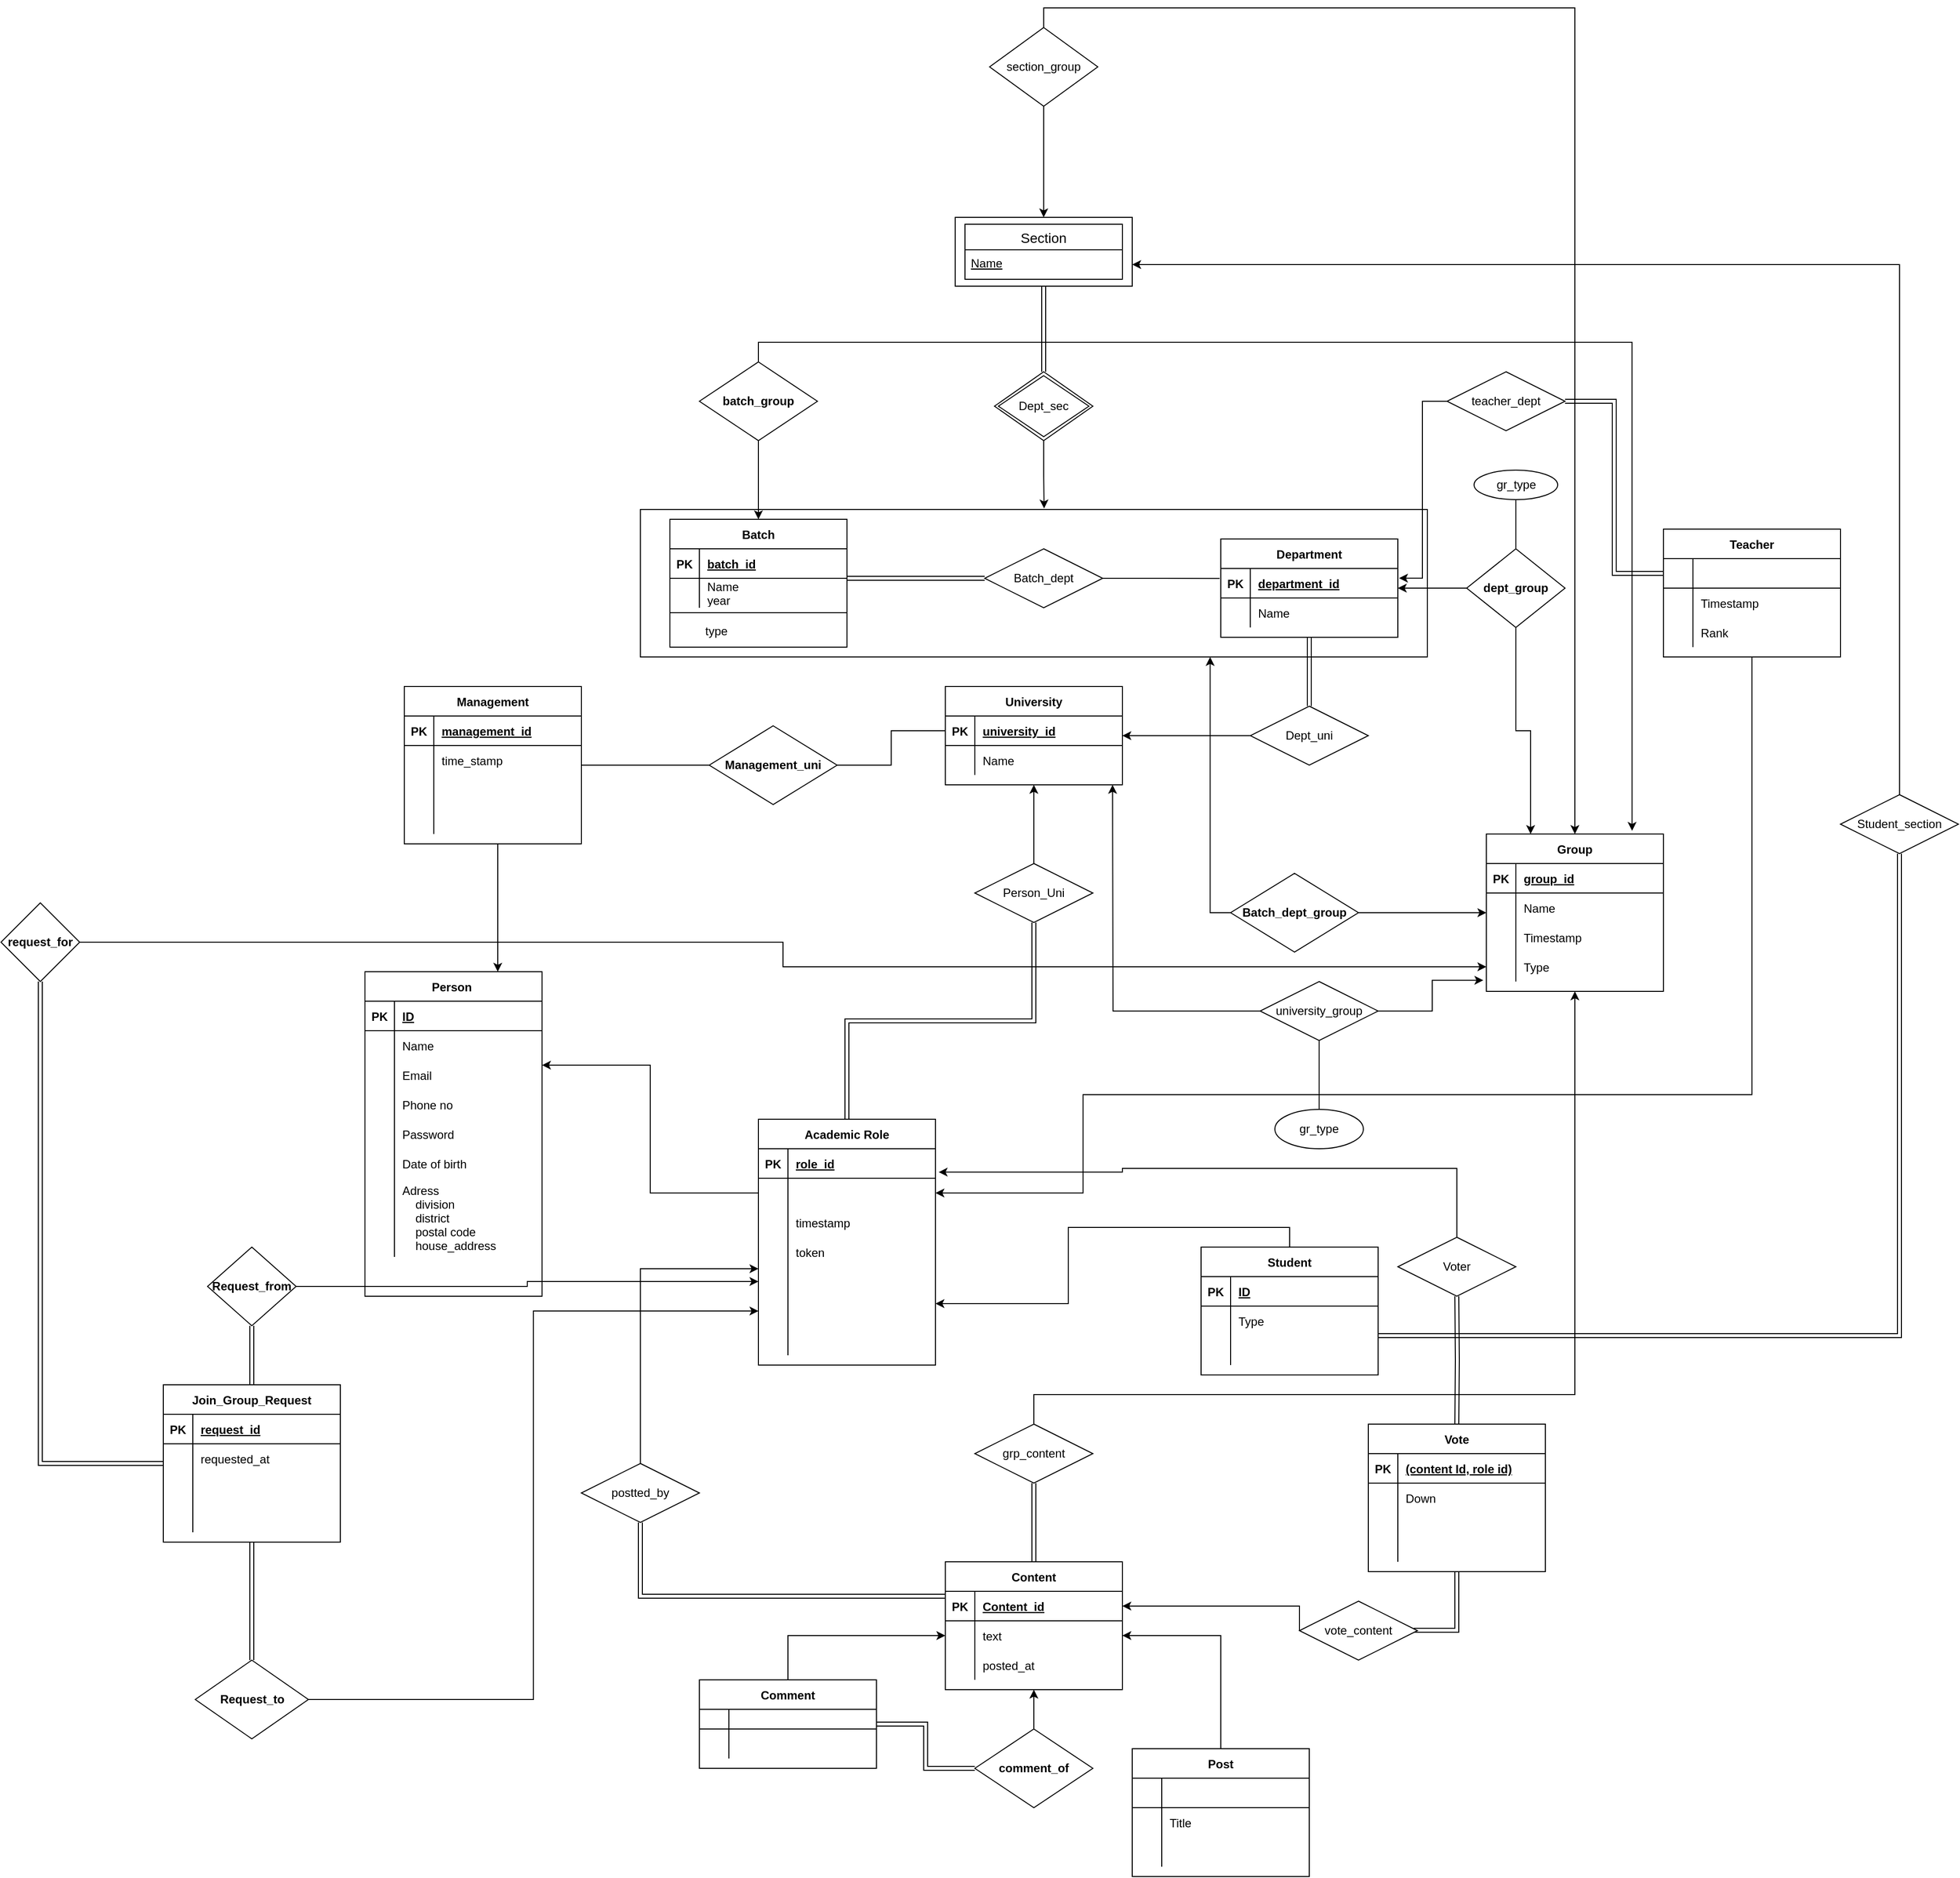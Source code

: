 <mxfile version="16.5.4" type="google"><diagram id="QZp7tAo60Vn0zzIo1RsW" name="Page-1"><mxGraphModel dx="1903" dy="1675" grid="1" gridSize="10" guides="1" tooltips="1" connect="1" arrows="1" fold="1" page="1" pageScale="1" pageWidth="850" pageHeight="1100" math="0" shadow="0"><root><mxCell id="0"/><mxCell id="1" parent="0"/><mxCell id="rkh6FOthndTFmPcvHhKt-130" value="" style="edgeStyle=orthogonalEdgeStyle;rounded=0;orthogonalLoop=1;jettySize=auto;html=1;startArrow=classic;startFill=1;endArrow=none;endFill=0;" parent="1" source="53wCl5AHEaoSTXBacPYf-30" target="rkh6FOthndTFmPcvHhKt-129" edge="1"><mxGeometry relative="1" as="geometry"/></mxCell><mxCell id="53wCl5AHEaoSTXBacPYf-30" value="" style="rounded=0;whiteSpace=wrap;html=1;" parent="1" vertex="1"><mxGeometry x="360" y="-367" width="180" height="70" as="geometry"/></mxCell><mxCell id="w2zh3pveV1cPK6HcVvRD-231" value="Entity" style="whiteSpace=wrap;html=1;align=center;rounded=0;" parent="1" vertex="1"><mxGeometry x="40" y="-70" width="800" height="150" as="geometry"/></mxCell><mxCell id="w2zh3pveV1cPK6HcVvRD-182" value="" style="edgeStyle=orthogonalEdgeStyle;rounded=0;orthogonalLoop=1;jettySize=auto;html=1;endArrow=none;endFill=0;metaEdit=0;ignoreEdge=0;shadow=0;strokeColor=default;anchorPointDirection=1;startArrow=classic;startFill=1;exitX=1;exitY=0.5;exitDx=0;exitDy=0;exitPerimeter=0;entryX=0.5;entryY=1;entryDx=0;entryDy=0;" parent="1" source="w2zh3pveV1cPK6HcVvRD-43" target="w2zh3pveV1cPK6HcVvRD-160" edge="1"><mxGeometry relative="1" as="geometry"><Array as="points"><mxPoint x="490" y="625"/><mxPoint x="490" y="525"/><mxPoint x="1170" y="525"/></Array><mxPoint x="349" y="640" as="sourcePoint"/></mxGeometry></mxCell><mxCell id="w2zh3pveV1cPK6HcVvRD-204" style="edgeStyle=orthogonalEdgeStyle;rounded=0;orthogonalLoop=1;jettySize=auto;html=1;exitX=0.5;exitY=0;exitDx=0;exitDy=0;endArrow=classic;endFill=1;startArrow=none;" parent="1" source="w2zh3pveV1cPK6HcVvRD-205" edge="1"><mxGeometry relative="1" as="geometry"><mxPoint x="440" y="210" as="targetPoint"/></mxGeometry></mxCell><mxCell id="w2zh3pveV1cPK6HcVvRD-39" value="Academic Role" style="shape=table;startSize=30;container=1;collapsible=1;childLayout=tableLayout;fixedRows=1;rowLines=0;fontStyle=1;align=center;resizeLast=1;rounded=0;" parent="1" vertex="1"><mxGeometry x="160" y="550" width="180" height="250" as="geometry"/></mxCell><mxCell id="w2zh3pveV1cPK6HcVvRD-40" value="" style="shape=partialRectangle;collapsible=0;dropTarget=0;pointerEvents=0;fillColor=none;top=0;left=0;bottom=1;right=0;points=[[0,0.5],[1,0.5]];portConstraint=eastwest;rounded=0;" parent="w2zh3pveV1cPK6HcVvRD-39" vertex="1"><mxGeometry y="30" width="180" height="30" as="geometry"/></mxCell><mxCell id="w2zh3pveV1cPK6HcVvRD-41" value="PK" style="shape=partialRectangle;connectable=0;fillColor=none;top=0;left=0;bottom=0;right=0;fontStyle=1;overflow=hidden;rounded=0;" parent="w2zh3pveV1cPK6HcVvRD-40" vertex="1"><mxGeometry width="30" height="30" as="geometry"><mxRectangle width="30" height="30" as="alternateBounds"/></mxGeometry></mxCell><mxCell id="w2zh3pveV1cPK6HcVvRD-42" value="role_id" style="shape=partialRectangle;connectable=0;fillColor=none;top=0;left=0;bottom=0;right=0;align=left;spacingLeft=6;fontStyle=5;overflow=hidden;rounded=0;" parent="w2zh3pveV1cPK6HcVvRD-40" vertex="1"><mxGeometry x="30" width="150" height="30" as="geometry"><mxRectangle width="150" height="30" as="alternateBounds"/></mxGeometry></mxCell><mxCell id="w2zh3pveV1cPK6HcVvRD-43" value="" style="shape=partialRectangle;collapsible=0;dropTarget=0;pointerEvents=0;fillColor=none;top=0;left=0;bottom=0;right=0;points=[[0,0.5],[1,0.5]];portConstraint=eastwest;rounded=0;" parent="w2zh3pveV1cPK6HcVvRD-39" vertex="1"><mxGeometry y="60" width="180" height="30" as="geometry"/></mxCell><mxCell id="w2zh3pveV1cPK6HcVvRD-44" value="" style="shape=partialRectangle;connectable=0;fillColor=none;top=0;left=0;bottom=0;right=0;editable=1;overflow=hidden;rounded=0;" parent="w2zh3pveV1cPK6HcVvRD-43" vertex="1"><mxGeometry width="30" height="30" as="geometry"><mxRectangle width="30" height="30" as="alternateBounds"/></mxGeometry></mxCell><mxCell id="w2zh3pveV1cPK6HcVvRD-45" value="" style="shape=partialRectangle;connectable=0;fillColor=none;top=0;left=0;bottom=0;right=0;align=left;spacingLeft=6;overflow=hidden;rounded=0;" parent="w2zh3pveV1cPK6HcVvRD-43" vertex="1"><mxGeometry x="30" width="150" height="30" as="geometry"><mxRectangle width="150" height="30" as="alternateBounds"/></mxGeometry></mxCell><mxCell id="w2zh3pveV1cPK6HcVvRD-46" value="" style="shape=partialRectangle;collapsible=0;dropTarget=0;pointerEvents=0;fillColor=none;top=0;left=0;bottom=0;right=0;points=[[0,0.5],[1,0.5]];portConstraint=eastwest;rounded=0;" parent="w2zh3pveV1cPK6HcVvRD-39" vertex="1"><mxGeometry y="90" width="180" height="30" as="geometry"/></mxCell><mxCell id="w2zh3pveV1cPK6HcVvRD-47" value="" style="shape=partialRectangle;connectable=0;fillColor=none;top=0;left=0;bottom=0;right=0;editable=1;overflow=hidden;rounded=0;" parent="w2zh3pveV1cPK6HcVvRD-46" vertex="1"><mxGeometry width="30" height="30" as="geometry"><mxRectangle width="30" height="30" as="alternateBounds"/></mxGeometry></mxCell><mxCell id="w2zh3pveV1cPK6HcVvRD-48" value="timestamp" style="shape=partialRectangle;connectable=0;fillColor=none;top=0;left=0;bottom=0;right=0;align=left;spacingLeft=6;overflow=hidden;rounded=0;" parent="w2zh3pveV1cPK6HcVvRD-46" vertex="1"><mxGeometry x="30" width="150" height="30" as="geometry"><mxRectangle width="150" height="30" as="alternateBounds"/></mxGeometry></mxCell><mxCell id="w2zh3pveV1cPK6HcVvRD-49" value="" style="shape=partialRectangle;collapsible=0;dropTarget=0;pointerEvents=0;fillColor=none;top=0;left=0;bottom=0;right=0;points=[[0,0.5],[1,0.5]];portConstraint=eastwest;rounded=0;" parent="w2zh3pveV1cPK6HcVvRD-39" vertex="1"><mxGeometry y="120" width="180" height="30" as="geometry"/></mxCell><mxCell id="w2zh3pveV1cPK6HcVvRD-50" value="" style="shape=partialRectangle;connectable=0;fillColor=none;top=0;left=0;bottom=0;right=0;editable=1;overflow=hidden;rounded=0;" parent="w2zh3pveV1cPK6HcVvRD-49" vertex="1"><mxGeometry width="30" height="30" as="geometry"><mxRectangle width="30" height="30" as="alternateBounds"/></mxGeometry></mxCell><mxCell id="w2zh3pveV1cPK6HcVvRD-51" value="token" style="shape=partialRectangle;connectable=0;fillColor=none;top=0;left=0;bottom=0;right=0;align=left;spacingLeft=6;overflow=hidden;rounded=0;" parent="w2zh3pveV1cPK6HcVvRD-49" vertex="1"><mxGeometry x="30" width="150" height="30" as="geometry"><mxRectangle width="150" height="30" as="alternateBounds"/></mxGeometry></mxCell><mxCell id="w2zh3pveV1cPK6HcVvRD-58" value="" style="shape=partialRectangle;collapsible=0;dropTarget=0;pointerEvents=0;fillColor=none;top=0;left=0;bottom=0;right=0;points=[[0,0.5],[1,0.5]];portConstraint=eastwest;rounded=0;" parent="w2zh3pveV1cPK6HcVvRD-39" vertex="1"><mxGeometry y="150" width="180" height="30" as="geometry"/></mxCell><mxCell id="w2zh3pveV1cPK6HcVvRD-59" value="" style="shape=partialRectangle;connectable=0;fillColor=none;top=0;left=0;bottom=0;right=0;editable=1;overflow=hidden;rounded=0;" parent="w2zh3pveV1cPK6HcVvRD-58" vertex="1"><mxGeometry width="30" height="30" as="geometry"><mxRectangle width="30" height="30" as="alternateBounds"/></mxGeometry></mxCell><mxCell id="w2zh3pveV1cPK6HcVvRD-60" value="" style="shape=partialRectangle;connectable=0;fillColor=none;top=0;left=0;bottom=0;right=0;align=left;spacingLeft=6;overflow=hidden;rounded=0;" parent="w2zh3pveV1cPK6HcVvRD-58" vertex="1"><mxGeometry x="30" width="150" height="30" as="geometry"><mxRectangle width="150" height="30" as="alternateBounds"/></mxGeometry></mxCell><mxCell id="w2zh3pveV1cPK6HcVvRD-61" value="" style="shape=partialRectangle;collapsible=0;dropTarget=0;pointerEvents=0;fillColor=none;top=0;left=0;bottom=0;right=0;points=[[0,0.5],[1,0.5]];portConstraint=eastwest;rounded=0;" parent="w2zh3pveV1cPK6HcVvRD-39" vertex="1"><mxGeometry y="180" width="180" height="30" as="geometry"/></mxCell><mxCell id="w2zh3pveV1cPK6HcVvRD-62" value="" style="shape=partialRectangle;connectable=0;fillColor=none;top=0;left=0;bottom=0;right=0;editable=1;overflow=hidden;rounded=0;" parent="w2zh3pveV1cPK6HcVvRD-61" vertex="1"><mxGeometry width="30" height="30" as="geometry"><mxRectangle width="30" height="30" as="alternateBounds"/></mxGeometry></mxCell><mxCell id="w2zh3pveV1cPK6HcVvRD-63" value="" style="shape=partialRectangle;connectable=0;fillColor=none;top=0;left=0;bottom=0;right=0;align=left;spacingLeft=6;overflow=hidden;rounded=0;" parent="w2zh3pveV1cPK6HcVvRD-61" vertex="1"><mxGeometry x="30" width="150" height="30" as="geometry"><mxRectangle width="150" height="30" as="alternateBounds"/></mxGeometry></mxCell><mxCell id="w2zh3pveV1cPK6HcVvRD-64" value="" style="shape=partialRectangle;collapsible=0;dropTarget=0;pointerEvents=0;fillColor=none;top=0;left=0;bottom=0;right=0;points=[[0,0.5],[1,0.5]];portConstraint=eastwest;rounded=0;" parent="w2zh3pveV1cPK6HcVvRD-39" vertex="1"><mxGeometry y="210" width="180" height="30" as="geometry"/></mxCell><mxCell id="w2zh3pveV1cPK6HcVvRD-65" value="" style="shape=partialRectangle;connectable=0;fillColor=none;top=0;left=0;bottom=0;right=0;editable=1;overflow=hidden;rounded=0;" parent="w2zh3pveV1cPK6HcVvRD-64" vertex="1"><mxGeometry width="30" height="30" as="geometry"><mxRectangle width="30" height="30" as="alternateBounds"/></mxGeometry></mxCell><mxCell id="w2zh3pveV1cPK6HcVvRD-66" value="" style="shape=partialRectangle;connectable=0;fillColor=none;top=0;left=0;bottom=0;right=0;align=left;spacingLeft=6;overflow=hidden;rounded=0;" parent="w2zh3pveV1cPK6HcVvRD-64" vertex="1"><mxGeometry x="30" width="150" height="30" as="geometry"><mxRectangle width="150" height="30" as="alternateBounds"/></mxGeometry></mxCell><mxCell id="rkh6FOthndTFmPcvHhKt-134" value="" style="edgeStyle=orthogonalEdgeStyle;rounded=0;orthogonalLoop=1;jettySize=auto;html=1;startArrow=classic;startFill=1;endArrow=none;endFill=0;" parent="1" source="w2zh3pveV1cPK6HcVvRD-68" target="rkh6FOthndTFmPcvHhKt-133" edge="1"><mxGeometry relative="1" as="geometry"/></mxCell><mxCell id="w2zh3pveV1cPK6HcVvRD-68" value="Group" style="shape=table;startSize=30;container=1;collapsible=1;childLayout=tableLayout;fixedRows=1;rowLines=0;fontStyle=1;align=center;resizeLast=1;rounded=0;" parent="1" vertex="1"><mxGeometry x="900" y="260" width="180" height="160" as="geometry"/></mxCell><mxCell id="w2zh3pveV1cPK6HcVvRD-69" value="" style="shape=partialRectangle;collapsible=0;dropTarget=0;pointerEvents=0;fillColor=none;top=0;left=0;bottom=1;right=0;points=[[0,0.5],[1,0.5]];portConstraint=eastwest;rounded=0;" parent="w2zh3pveV1cPK6HcVvRD-68" vertex="1"><mxGeometry y="30" width="180" height="30" as="geometry"/></mxCell><mxCell id="w2zh3pveV1cPK6HcVvRD-70" value="PK" style="shape=partialRectangle;connectable=0;fillColor=none;top=0;left=0;bottom=0;right=0;fontStyle=1;overflow=hidden;rounded=0;" parent="w2zh3pveV1cPK6HcVvRD-69" vertex="1"><mxGeometry width="30" height="30" as="geometry"><mxRectangle width="30" height="30" as="alternateBounds"/></mxGeometry></mxCell><mxCell id="w2zh3pveV1cPK6HcVvRD-71" value="group_id" style="shape=partialRectangle;connectable=0;fillColor=none;top=0;left=0;bottom=0;right=0;align=left;spacingLeft=6;fontStyle=5;overflow=hidden;rounded=0;" parent="w2zh3pveV1cPK6HcVvRD-69" vertex="1"><mxGeometry x="30" width="150" height="30" as="geometry"><mxRectangle width="150" height="30" as="alternateBounds"/></mxGeometry></mxCell><mxCell id="w2zh3pveV1cPK6HcVvRD-72" value="" style="shape=partialRectangle;collapsible=0;dropTarget=0;pointerEvents=0;fillColor=none;top=0;left=0;bottom=0;right=0;points=[[0,0.5],[1,0.5]];portConstraint=eastwest;rounded=0;" parent="w2zh3pveV1cPK6HcVvRD-68" vertex="1"><mxGeometry y="60" width="180" height="30" as="geometry"/></mxCell><mxCell id="w2zh3pveV1cPK6HcVvRD-73" value="" style="shape=partialRectangle;connectable=0;fillColor=none;top=0;left=0;bottom=0;right=0;editable=1;overflow=hidden;rounded=0;" parent="w2zh3pveV1cPK6HcVvRD-72" vertex="1"><mxGeometry width="30" height="30" as="geometry"><mxRectangle width="30" height="30" as="alternateBounds"/></mxGeometry></mxCell><mxCell id="w2zh3pveV1cPK6HcVvRD-74" value="Name" style="shape=partialRectangle;connectable=0;fillColor=none;top=0;left=0;bottom=0;right=0;align=left;spacingLeft=6;overflow=hidden;rounded=0;" parent="w2zh3pveV1cPK6HcVvRD-72" vertex="1"><mxGeometry x="30" width="150" height="30" as="geometry"><mxRectangle width="150" height="30" as="alternateBounds"/></mxGeometry></mxCell><mxCell id="w2zh3pveV1cPK6HcVvRD-75" value="" style="shape=partialRectangle;collapsible=0;dropTarget=0;pointerEvents=0;fillColor=none;top=0;left=0;bottom=0;right=0;points=[[0,0.5],[1,0.5]];portConstraint=eastwest;rounded=0;" parent="w2zh3pveV1cPK6HcVvRD-68" vertex="1"><mxGeometry y="90" width="180" height="30" as="geometry"/></mxCell><mxCell id="w2zh3pveV1cPK6HcVvRD-76" value="" style="shape=partialRectangle;connectable=0;fillColor=none;top=0;left=0;bottom=0;right=0;editable=1;overflow=hidden;rounded=0;" parent="w2zh3pveV1cPK6HcVvRD-75" vertex="1"><mxGeometry width="30" height="30" as="geometry"><mxRectangle width="30" height="30" as="alternateBounds"/></mxGeometry></mxCell><mxCell id="w2zh3pveV1cPK6HcVvRD-77" value="Timestamp" style="shape=partialRectangle;connectable=0;fillColor=none;top=0;left=0;bottom=0;right=0;align=left;spacingLeft=6;overflow=hidden;rounded=0;" parent="w2zh3pveV1cPK6HcVvRD-75" vertex="1"><mxGeometry x="30" width="150" height="30" as="geometry"><mxRectangle width="150" height="30" as="alternateBounds"/></mxGeometry></mxCell><mxCell id="w2zh3pveV1cPK6HcVvRD-78" value="" style="shape=partialRectangle;collapsible=0;dropTarget=0;pointerEvents=0;fillColor=none;top=0;left=0;bottom=0;right=0;points=[[0,0.5],[1,0.5]];portConstraint=eastwest;rounded=0;" parent="w2zh3pveV1cPK6HcVvRD-68" vertex="1"><mxGeometry y="120" width="180" height="30" as="geometry"/></mxCell><mxCell id="w2zh3pveV1cPK6HcVvRD-79" value="" style="shape=partialRectangle;connectable=0;fillColor=none;top=0;left=0;bottom=0;right=0;editable=1;overflow=hidden;rounded=0;" parent="w2zh3pveV1cPK6HcVvRD-78" vertex="1"><mxGeometry width="30" height="30" as="geometry"><mxRectangle width="30" height="30" as="alternateBounds"/></mxGeometry></mxCell><mxCell id="w2zh3pveV1cPK6HcVvRD-80" value="Type" style="shape=partialRectangle;connectable=0;fillColor=none;top=0;left=0;bottom=0;right=0;align=left;spacingLeft=6;overflow=hidden;rounded=0;" parent="w2zh3pveV1cPK6HcVvRD-78" vertex="1"><mxGeometry x="30" width="150" height="30" as="geometry"><mxRectangle width="150" height="30" as="alternateBounds"/></mxGeometry></mxCell><mxCell id="w2zh3pveV1cPK6HcVvRD-150" value="" style="edgeStyle=orthogonalEdgeStyle;rounded=0;orthogonalLoop=1;jettySize=auto;html=1;endArrow=none;endFill=0;startArrow=none;shape=link;exitX=0.968;exitY=0.493;exitDx=0;exitDy=0;exitPerimeter=0;entryX=0.5;entryY=1;entryDx=0;entryDy=0;" parent="1" source="w2zh3pveV1cPK6HcVvRD-151" target="UAT_qhixYz4jKHrErtBU-3" edge="1"><mxGeometry relative="1" as="geometry"><mxPoint x="870" y="1050" as="targetPoint"/><Array as="points"><mxPoint x="870" y="1070"/></Array></mxGeometry></mxCell><mxCell id="53wCl5AHEaoSTXBacPYf-3" style="edgeStyle=orthogonalEdgeStyle;shape=link;rounded=0;orthogonalLoop=1;jettySize=auto;html=1;entryX=0.5;entryY=1;entryDx=0;entryDy=0;startArrow=classic;startFill=1;endArrow=classic;endFill=1;exitX=0.5;exitY=0;exitDx=0;exitDy=0;" parent="1" source="rkh6FOthndTFmPcvHhKt-75" target="w2zh3pveV1cPK6HcVvRD-96" edge="1"><mxGeometry relative="1" as="geometry"><mxPoint x="440" y="1320" as="sourcePoint"/></mxGeometry></mxCell><mxCell id="rkh6FOthndTFmPcvHhKt-121" style="edgeStyle=orthogonalEdgeStyle;rounded=0;orthogonalLoop=1;jettySize=auto;html=1;exitX=0.5;exitY=0;exitDx=0;exitDy=0;entryX=0.5;entryY=1;entryDx=0;entryDy=0;startArrow=none;startFill=0;endArrow=classic;endFill=1;" parent="1" source="w2zh3pveV1cPK6HcVvRD-96" target="w2zh3pveV1cPK6HcVvRD-68" edge="1"><mxGeometry relative="1" as="geometry"><Array as="points"><mxPoint x="440" y="830"/><mxPoint x="990" y="830"/></Array></mxGeometry></mxCell><mxCell id="w2zh3pveV1cPK6HcVvRD-96" value="grp_content" style="shape=rhombus;perimeter=rhombusPerimeter;whiteSpace=wrap;html=1;align=center;rounded=0;" parent="1" vertex="1"><mxGeometry x="380" y="860" width="120" height="60" as="geometry"/></mxCell><mxCell id="53wCl5AHEaoSTXBacPYf-11" style="edgeStyle=orthogonalEdgeStyle;rounded=0;orthogonalLoop=1;jettySize=auto;html=1;exitX=0.5;exitY=0;exitDx=0;exitDy=0;startArrow=none;startFill=0;endArrow=classic;endFill=1;entryX=0;entryY=0.067;entryDx=0;entryDy=0;entryPerimeter=0;" parent="1" source="w2zh3pveV1cPK6HcVvRD-132" target="w2zh3pveV1cPK6HcVvRD-58" edge="1"><mxGeometry relative="1" as="geometry"><mxPoint x="330" y="602" as="targetPoint"/></mxGeometry></mxCell><mxCell id="53wCl5AHEaoSTXBacPYf-13" style="edgeStyle=orthogonalEdgeStyle;shape=link;rounded=0;orthogonalLoop=1;jettySize=auto;html=1;exitX=0.5;exitY=1;exitDx=0;exitDy=0;entryX=-0.003;entryY=0.167;entryDx=0;entryDy=0;startArrow=none;startFill=0;endArrow=classic;endFill=1;entryPerimeter=0;" parent="1" source="w2zh3pveV1cPK6HcVvRD-132" target="rkh6FOthndTFmPcvHhKt-76" edge="1"><mxGeometry relative="1" as="geometry"><mxPoint x="40" y="1275" as="targetPoint"/></mxGeometry></mxCell><mxCell id="w2zh3pveV1cPK6HcVvRD-132" value="postted_by" style="shape=rhombus;perimeter=rhombusPerimeter;whiteSpace=wrap;html=1;align=center;rounded=0;" parent="1" vertex="1"><mxGeometry x="-20" y="900" width="120" height="60" as="geometry"/></mxCell><mxCell id="w2zh3pveV1cPK6HcVvRD-153" style="edgeStyle=orthogonalEdgeStyle;rounded=0;orthogonalLoop=1;jettySize=auto;html=1;endArrow=classic;endFill=1;startArrow=none;entryX=1.018;entryY=0.792;entryDx=0;entryDy=0;entryPerimeter=0;" parent="1" source="w2zh3pveV1cPK6HcVvRD-154" target="w2zh3pveV1cPK6HcVvRD-40" edge="1"><mxGeometry relative="1" as="geometry"><Array as="points"><mxPoint x="870" y="600"/><mxPoint x="530" y="600"/><mxPoint x="530" y="604"/></Array><mxPoint x="530" y="600" as="targetPoint"/></mxGeometry></mxCell><mxCell id="UAT_qhixYz4jKHrErtBU-2" style="edgeStyle=orthogonalEdgeStyle;rounded=0;orthogonalLoop=1;jettySize=auto;html=1;exitX=0;exitY=0.5;exitDx=0;exitDy=0;entryX=1;entryY=0.5;entryDx=0;entryDy=0;" parent="1" source="w2zh3pveV1cPK6HcVvRD-151" target="rkh6FOthndTFmPcvHhKt-76" edge="1"><mxGeometry relative="1" as="geometry"><Array as="points"><mxPoint x="710" y="1045"/></Array></mxGeometry></mxCell><mxCell id="w2zh3pveV1cPK6HcVvRD-151" value="vote_content" style="shape=rhombus;perimeter=rhombusPerimeter;whiteSpace=wrap;html=1;align=center;rounded=0;" parent="1" vertex="1"><mxGeometry x="710" y="1040" width="120" height="60" as="geometry"/></mxCell><mxCell id="w2zh3pveV1cPK6HcVvRD-154" value="Voter" style="shape=rhombus;perimeter=rhombusPerimeter;whiteSpace=wrap;html=1;align=center;rounded=0;" parent="1" vertex="1"><mxGeometry x="810" y="670" width="120" height="60" as="geometry"/></mxCell><mxCell id="w2zh3pveV1cPK6HcVvRD-156" value="" style="edgeStyle=orthogonalEdgeStyle;rounded=0;orthogonalLoop=1;jettySize=auto;html=1;endArrow=none;endFill=0;entryX=0.5;entryY=1;entryDx=0;entryDy=0;shape=link;" parent="1" target="w2zh3pveV1cPK6HcVvRD-154" edge="1"><mxGeometry relative="1" as="geometry"><mxPoint x="870" y="860" as="sourcePoint"/><mxPoint x="910" y="1020" as="targetPoint"/></mxGeometry></mxCell><mxCell id="w2zh3pveV1cPK6HcVvRD-160" value="Teacher" style="shape=table;startSize=30;container=1;collapsible=1;childLayout=tableLayout;fixedRows=1;rowLines=0;fontStyle=1;align=center;resizeLast=1;rounded=0;" parent="1" vertex="1"><mxGeometry x="1080" y="-50" width="180" height="130" as="geometry"/></mxCell><mxCell id="w2zh3pveV1cPK6HcVvRD-161" value="" style="shape=partialRectangle;collapsible=0;dropTarget=0;pointerEvents=0;fillColor=none;top=0;left=0;bottom=1;right=0;points=[[0,0.5],[1,0.5]];portConstraint=eastwest;rounded=0;" parent="w2zh3pveV1cPK6HcVvRD-160" vertex="1"><mxGeometry y="30" width="180" height="30" as="geometry"/></mxCell><mxCell id="w2zh3pveV1cPK6HcVvRD-162" value="" style="shape=partialRectangle;connectable=0;fillColor=none;top=0;left=0;bottom=0;right=0;fontStyle=1;overflow=hidden;rounded=0;" parent="w2zh3pveV1cPK6HcVvRD-161" vertex="1"><mxGeometry width="30" height="30" as="geometry"><mxRectangle width="30" height="30" as="alternateBounds"/></mxGeometry></mxCell><mxCell id="w2zh3pveV1cPK6HcVvRD-163" value="" style="shape=partialRectangle;connectable=0;fillColor=none;top=0;left=0;bottom=0;right=0;align=left;spacingLeft=6;fontStyle=5;overflow=hidden;rounded=0;" parent="w2zh3pveV1cPK6HcVvRD-161" vertex="1"><mxGeometry x="30" width="150" height="30" as="geometry"><mxRectangle width="150" height="30" as="alternateBounds"/></mxGeometry></mxCell><mxCell id="w2zh3pveV1cPK6HcVvRD-164" value="" style="shape=partialRectangle;collapsible=0;dropTarget=0;pointerEvents=0;fillColor=none;top=0;left=0;bottom=0;right=0;points=[[0,0.5],[1,0.5]];portConstraint=eastwest;rounded=0;" parent="w2zh3pveV1cPK6HcVvRD-160" vertex="1"><mxGeometry y="60" width="180" height="30" as="geometry"/></mxCell><mxCell id="w2zh3pveV1cPK6HcVvRD-165" value="" style="shape=partialRectangle;connectable=0;fillColor=none;top=0;left=0;bottom=0;right=0;editable=1;overflow=hidden;rounded=0;" parent="w2zh3pveV1cPK6HcVvRD-164" vertex="1"><mxGeometry width="30" height="30" as="geometry"><mxRectangle width="30" height="30" as="alternateBounds"/></mxGeometry></mxCell><mxCell id="w2zh3pveV1cPK6HcVvRD-166" value="Timestamp" style="shape=partialRectangle;connectable=0;fillColor=none;top=0;left=0;bottom=0;right=0;align=left;spacingLeft=6;overflow=hidden;rounded=0;" parent="w2zh3pveV1cPK6HcVvRD-164" vertex="1"><mxGeometry x="30" width="150" height="30" as="geometry"><mxRectangle width="150" height="30" as="alternateBounds"/></mxGeometry></mxCell><mxCell id="w2zh3pveV1cPK6HcVvRD-167" value="" style="shape=partialRectangle;collapsible=0;dropTarget=0;pointerEvents=0;fillColor=none;top=0;left=0;bottom=0;right=0;points=[[0,0.5],[1,0.5]];portConstraint=eastwest;rounded=0;" parent="w2zh3pveV1cPK6HcVvRD-160" vertex="1"><mxGeometry y="90" width="180" height="30" as="geometry"/></mxCell><mxCell id="w2zh3pveV1cPK6HcVvRD-168" value="" style="shape=partialRectangle;connectable=0;fillColor=none;top=0;left=0;bottom=0;right=0;editable=1;overflow=hidden;rounded=0;" parent="w2zh3pveV1cPK6HcVvRD-167" vertex="1"><mxGeometry width="30" height="30" as="geometry"><mxRectangle width="30" height="30" as="alternateBounds"/></mxGeometry></mxCell><mxCell id="w2zh3pveV1cPK6HcVvRD-169" value="Rank" style="shape=partialRectangle;connectable=0;fillColor=none;top=0;left=0;bottom=0;right=0;align=left;spacingLeft=6;overflow=hidden;rounded=0;" parent="w2zh3pveV1cPK6HcVvRD-167" vertex="1"><mxGeometry x="30" width="150" height="30" as="geometry"><mxRectangle width="150" height="30" as="alternateBounds"/></mxGeometry></mxCell><mxCell id="w2zh3pveV1cPK6HcVvRD-193" style="edgeStyle=orthogonalEdgeStyle;rounded=0;orthogonalLoop=1;jettySize=auto;html=1;exitX=0.5;exitY=0;exitDx=0;exitDy=0;entryX=1;entryY=0.75;entryDx=0;entryDy=0;endArrow=classic;endFill=1;" parent="1" source="w2zh3pveV1cPK6HcVvRD-183" target="w2zh3pveV1cPK6HcVvRD-39" edge="1"><mxGeometry relative="1" as="geometry"/></mxCell><mxCell id="w2zh3pveV1cPK6HcVvRD-183" value="Student" style="shape=table;startSize=30;container=1;collapsible=1;childLayout=tableLayout;fixedRows=1;rowLines=0;fontStyle=1;align=center;resizeLast=1;rounded=0;" parent="1" vertex="1"><mxGeometry x="610" y="680" width="180" height="130" as="geometry"/></mxCell><mxCell id="w2zh3pveV1cPK6HcVvRD-184" value="" style="shape=partialRectangle;collapsible=0;dropTarget=0;pointerEvents=0;fillColor=none;top=0;left=0;bottom=1;right=0;points=[[0,0.5],[1,0.5]];portConstraint=eastwest;rounded=0;" parent="w2zh3pveV1cPK6HcVvRD-183" vertex="1"><mxGeometry y="30" width="180" height="30" as="geometry"/></mxCell><mxCell id="w2zh3pveV1cPK6HcVvRD-185" value="PK" style="shape=partialRectangle;connectable=0;fillColor=none;top=0;left=0;bottom=0;right=0;fontStyle=1;overflow=hidden;rounded=0;" parent="w2zh3pveV1cPK6HcVvRD-184" vertex="1"><mxGeometry width="30" height="30" as="geometry"><mxRectangle width="30" height="30" as="alternateBounds"/></mxGeometry></mxCell><mxCell id="w2zh3pveV1cPK6HcVvRD-186" value="ID" style="shape=partialRectangle;connectable=0;fillColor=none;top=0;left=0;bottom=0;right=0;align=left;spacingLeft=6;fontStyle=5;overflow=hidden;rounded=0;" parent="w2zh3pveV1cPK6HcVvRD-184" vertex="1"><mxGeometry x="30" width="150" height="30" as="geometry"><mxRectangle width="150" height="30" as="alternateBounds"/></mxGeometry></mxCell><mxCell id="w2zh3pveV1cPK6HcVvRD-187" value="" style="shape=partialRectangle;collapsible=0;dropTarget=0;pointerEvents=0;fillColor=none;top=0;left=0;bottom=0;right=0;points=[[0,0.5],[1,0.5]];portConstraint=eastwest;rounded=0;" parent="w2zh3pveV1cPK6HcVvRD-183" vertex="1"><mxGeometry y="60" width="180" height="30" as="geometry"/></mxCell><mxCell id="w2zh3pveV1cPK6HcVvRD-188" value="" style="shape=partialRectangle;connectable=0;fillColor=none;top=0;left=0;bottom=0;right=0;editable=1;overflow=hidden;rounded=0;" parent="w2zh3pveV1cPK6HcVvRD-187" vertex="1"><mxGeometry width="30" height="30" as="geometry"><mxRectangle width="30" height="30" as="alternateBounds"/></mxGeometry></mxCell><mxCell id="w2zh3pveV1cPK6HcVvRD-189" value="Type" style="shape=partialRectangle;connectable=0;fillColor=none;top=0;left=0;bottom=0;right=0;align=left;spacingLeft=6;overflow=hidden;rounded=0;" parent="w2zh3pveV1cPK6HcVvRD-187" vertex="1"><mxGeometry x="30" width="150" height="30" as="geometry"><mxRectangle width="150" height="30" as="alternateBounds"/></mxGeometry></mxCell><mxCell id="w2zh3pveV1cPK6HcVvRD-190" value="" style="shape=partialRectangle;collapsible=0;dropTarget=0;pointerEvents=0;fillColor=none;top=0;left=0;bottom=0;right=0;points=[[0,0.5],[1,0.5]];portConstraint=eastwest;rounded=0;" parent="w2zh3pveV1cPK6HcVvRD-183" vertex="1"><mxGeometry y="90" width="180" height="30" as="geometry"/></mxCell><mxCell id="w2zh3pveV1cPK6HcVvRD-191" value="" style="shape=partialRectangle;connectable=0;fillColor=none;top=0;left=0;bottom=0;right=0;editable=1;overflow=hidden;rounded=0;" parent="w2zh3pveV1cPK6HcVvRD-190" vertex="1"><mxGeometry width="30" height="30" as="geometry"><mxRectangle width="30" height="30" as="alternateBounds"/></mxGeometry></mxCell><mxCell id="w2zh3pveV1cPK6HcVvRD-192" value="" style="shape=partialRectangle;connectable=0;fillColor=none;top=0;left=0;bottom=0;right=0;align=left;spacingLeft=6;overflow=hidden;rounded=0;" parent="w2zh3pveV1cPK6HcVvRD-190" vertex="1"><mxGeometry x="30" width="150" height="30" as="geometry"><mxRectangle width="150" height="30" as="alternateBounds"/></mxGeometry></mxCell><mxCell id="w2zh3pveV1cPK6HcVvRD-194" value="University" style="shape=table;startSize=30;container=1;collapsible=1;childLayout=tableLayout;fixedRows=1;rowLines=0;fontStyle=1;align=center;resizeLast=1;rounded=0;" parent="1" vertex="1"><mxGeometry x="350" y="110" width="180" height="100" as="geometry"/></mxCell><mxCell id="w2zh3pveV1cPK6HcVvRD-195" value="" style="shape=partialRectangle;collapsible=0;dropTarget=0;pointerEvents=0;fillColor=none;top=0;left=0;bottom=1;right=0;points=[[0,0.5],[1,0.5]];portConstraint=eastwest;rounded=0;" parent="w2zh3pveV1cPK6HcVvRD-194" vertex="1"><mxGeometry y="30" width="180" height="30" as="geometry"/></mxCell><mxCell id="w2zh3pveV1cPK6HcVvRD-196" value="PK" style="shape=partialRectangle;connectable=0;fillColor=none;top=0;left=0;bottom=0;right=0;fontStyle=1;overflow=hidden;rounded=0;" parent="w2zh3pveV1cPK6HcVvRD-195" vertex="1"><mxGeometry width="30" height="30" as="geometry"><mxRectangle width="30" height="30" as="alternateBounds"/></mxGeometry></mxCell><mxCell id="w2zh3pveV1cPK6HcVvRD-197" value="university_id" style="shape=partialRectangle;connectable=0;fillColor=none;top=0;left=0;bottom=0;right=0;align=left;spacingLeft=6;fontStyle=5;overflow=hidden;rounded=0;" parent="w2zh3pveV1cPK6HcVvRD-195" vertex="1"><mxGeometry x="30" width="150" height="30" as="geometry"><mxRectangle width="150" height="30" as="alternateBounds"/></mxGeometry></mxCell><mxCell id="w2zh3pveV1cPK6HcVvRD-198" value="" style="shape=partialRectangle;collapsible=0;dropTarget=0;pointerEvents=0;fillColor=none;top=0;left=0;bottom=0;right=0;points=[[0,0.5],[1,0.5]];portConstraint=eastwest;rounded=0;" parent="w2zh3pveV1cPK6HcVvRD-194" vertex="1"><mxGeometry y="60" width="180" height="30" as="geometry"/></mxCell><mxCell id="w2zh3pveV1cPK6HcVvRD-199" value="" style="shape=partialRectangle;connectable=0;fillColor=none;top=0;left=0;bottom=0;right=0;editable=1;overflow=hidden;rounded=0;" parent="w2zh3pveV1cPK6HcVvRD-198" vertex="1"><mxGeometry width="30" height="30" as="geometry"><mxRectangle width="30" height="30" as="alternateBounds"/></mxGeometry></mxCell><mxCell id="w2zh3pveV1cPK6HcVvRD-200" value="Name" style="shape=partialRectangle;connectable=0;fillColor=none;top=0;left=0;bottom=0;right=0;align=left;spacingLeft=6;overflow=hidden;rounded=0;" parent="w2zh3pveV1cPK6HcVvRD-198" vertex="1"><mxGeometry x="30" width="150" height="30" as="geometry"><mxRectangle width="150" height="30" as="alternateBounds"/></mxGeometry></mxCell><mxCell id="w2zh3pveV1cPK6HcVvRD-205" value="Person_Uni" style="shape=rhombus;perimeter=rhombusPerimeter;whiteSpace=wrap;html=1;align=center;rounded=0;" parent="1" vertex="1"><mxGeometry x="380" y="290" width="120" height="60" as="geometry"/></mxCell><mxCell id="w2zh3pveV1cPK6HcVvRD-206" value="" style="edgeStyle=orthogonalEdgeStyle;rounded=0;orthogonalLoop=1;jettySize=auto;html=1;exitX=0.5;exitY=0;exitDx=0;exitDy=0;endArrow=none;endFill=0;shape=link;" parent="1" source="w2zh3pveV1cPK6HcVvRD-39" target="w2zh3pveV1cPK6HcVvRD-205" edge="1"><mxGeometry relative="1" as="geometry"><mxPoint x="440.429" y="180" as="targetPoint"/><mxPoint x="440" y="450" as="sourcePoint"/></mxGeometry></mxCell><mxCell id="rkh6FOthndTFmPcvHhKt-140" value="" style="edgeStyle=orthogonalEdgeStyle;rounded=0;orthogonalLoop=1;jettySize=auto;html=1;startArrow=classic;startFill=1;endArrow=none;endFill=0;" parent="1" source="w2zh3pveV1cPK6HcVvRD-210" target="rkh6FOthndTFmPcvHhKt-139" edge="1"><mxGeometry relative="1" as="geometry"/></mxCell><mxCell id="w2zh3pveV1cPK6HcVvRD-210" value="Department" style="shape=table;startSize=30;container=1;collapsible=1;childLayout=tableLayout;fixedRows=1;rowLines=0;fontStyle=1;align=center;resizeLast=1;rounded=0;" parent="1" vertex="1"><mxGeometry x="630" y="-40" width="180" height="100" as="geometry"/></mxCell><mxCell id="w2zh3pveV1cPK6HcVvRD-211" value="" style="shape=partialRectangle;collapsible=0;dropTarget=0;pointerEvents=0;fillColor=none;top=0;left=0;bottom=1;right=0;points=[[0,0.5],[1,0.5]];portConstraint=eastwest;rounded=0;" parent="w2zh3pveV1cPK6HcVvRD-210" vertex="1"><mxGeometry y="30" width="180" height="30" as="geometry"/></mxCell><mxCell id="w2zh3pveV1cPK6HcVvRD-212" value="PK" style="shape=partialRectangle;connectable=0;fillColor=none;top=0;left=0;bottom=0;right=0;fontStyle=1;overflow=hidden;rounded=0;" parent="w2zh3pveV1cPK6HcVvRD-211" vertex="1"><mxGeometry width="30" height="30" as="geometry"><mxRectangle width="30" height="30" as="alternateBounds"/></mxGeometry></mxCell><mxCell id="w2zh3pveV1cPK6HcVvRD-213" value="department_id" style="shape=partialRectangle;connectable=0;fillColor=none;top=0;left=0;bottom=0;right=0;align=left;spacingLeft=6;fontStyle=5;overflow=hidden;rounded=0;" parent="w2zh3pveV1cPK6HcVvRD-211" vertex="1"><mxGeometry x="30" width="150" height="30" as="geometry"><mxRectangle width="150" height="30" as="alternateBounds"/></mxGeometry></mxCell><mxCell id="w2zh3pveV1cPK6HcVvRD-214" value="" style="shape=partialRectangle;collapsible=0;dropTarget=0;pointerEvents=0;fillColor=none;top=0;left=0;bottom=0;right=0;points=[[0,0.5],[1,0.5]];portConstraint=eastwest;rounded=0;" parent="w2zh3pveV1cPK6HcVvRD-210" vertex="1"><mxGeometry y="60" width="180" height="30" as="geometry"/></mxCell><mxCell id="w2zh3pveV1cPK6HcVvRD-215" value="" style="shape=partialRectangle;connectable=0;fillColor=none;top=0;left=0;bottom=0;right=0;editable=1;overflow=hidden;rounded=0;" parent="w2zh3pveV1cPK6HcVvRD-214" vertex="1"><mxGeometry width="30" height="30" as="geometry"><mxRectangle width="30" height="30" as="alternateBounds"/></mxGeometry></mxCell><mxCell id="w2zh3pveV1cPK6HcVvRD-216" value="Name" style="shape=partialRectangle;connectable=0;fillColor=none;top=0;left=0;bottom=0;right=0;align=left;spacingLeft=6;overflow=hidden;rounded=0;" parent="w2zh3pveV1cPK6HcVvRD-214" vertex="1"><mxGeometry x="30" width="150" height="30" as="geometry"><mxRectangle width="150" height="30" as="alternateBounds"/></mxGeometry></mxCell><mxCell id="rkh6FOthndTFmPcvHhKt-147" value="" style="edgeStyle=orthogonalEdgeStyle;rounded=0;orthogonalLoop=1;jettySize=auto;html=1;startArrow=classic;startFill=1;endArrow=none;endFill=0;" parent="1" source="w2zh3pveV1cPK6HcVvRD-218" target="rkh6FOthndTFmPcvHhKt-146" edge="1"><mxGeometry relative="1" as="geometry"/></mxCell><mxCell id="w2zh3pveV1cPK6HcVvRD-218" value="Batch" style="shape=table;startSize=30;container=1;collapsible=1;childLayout=tableLayout;fixedRows=1;rowLines=0;fontStyle=1;align=center;resizeLast=1;rounded=0;" parent="1" vertex="1"><mxGeometry x="70" y="-60" width="180" height="130" as="geometry"/></mxCell><mxCell id="w2zh3pveV1cPK6HcVvRD-219" value="" style="shape=partialRectangle;collapsible=0;dropTarget=0;pointerEvents=0;fillColor=none;top=0;left=0;bottom=1;right=0;points=[[0,0.5],[1,0.5]];portConstraint=eastwest;rounded=0;" parent="w2zh3pveV1cPK6HcVvRD-218" vertex="1"><mxGeometry y="30" width="180" height="30" as="geometry"/></mxCell><mxCell id="w2zh3pveV1cPK6HcVvRD-220" value="PK" style="shape=partialRectangle;connectable=0;fillColor=none;top=0;left=0;bottom=0;right=0;fontStyle=1;overflow=hidden;rounded=0;" parent="w2zh3pveV1cPK6HcVvRD-219" vertex="1"><mxGeometry width="30.0" height="30" as="geometry"><mxRectangle width="30.0" height="30" as="alternateBounds"/></mxGeometry></mxCell><mxCell id="w2zh3pveV1cPK6HcVvRD-221" value="batch_id" style="shape=partialRectangle;connectable=0;fillColor=none;top=0;left=0;bottom=0;right=0;align=left;spacingLeft=6;fontStyle=5;overflow=hidden;rounded=0;" parent="w2zh3pveV1cPK6HcVvRD-219" vertex="1"><mxGeometry x="30.0" width="150.0" height="30" as="geometry"><mxRectangle width="150.0" height="30" as="alternateBounds"/></mxGeometry></mxCell><mxCell id="w2zh3pveV1cPK6HcVvRD-222" value="" style="shape=partialRectangle;collapsible=0;dropTarget=0;pointerEvents=0;fillColor=none;top=0;left=0;bottom=0;right=0;points=[[0,0.5],[1,0.5]];portConstraint=eastwest;rounded=0;" parent="w2zh3pveV1cPK6HcVvRD-218" vertex="1"><mxGeometry y="60" width="180" height="30" as="geometry"/></mxCell><mxCell id="w2zh3pveV1cPK6HcVvRD-223" value="" style="shape=partialRectangle;connectable=0;fillColor=none;top=0;left=0;bottom=0;right=0;editable=1;overflow=hidden;rounded=0;" parent="w2zh3pveV1cPK6HcVvRD-222" vertex="1"><mxGeometry width="30.0" height="30" as="geometry"><mxRectangle width="30.0" height="30" as="alternateBounds"/></mxGeometry></mxCell><mxCell id="w2zh3pveV1cPK6HcVvRD-224" value="Name&#10;year" style="shape=partialRectangle;connectable=0;fillColor=none;top=0;left=0;bottom=0;right=0;align=left;spacingLeft=6;overflow=hidden;rounded=0;" parent="w2zh3pveV1cPK6HcVvRD-222" vertex="1"><mxGeometry x="30.0" width="150.0" height="30" as="geometry"><mxRectangle width="150.0" height="30" as="alternateBounds"/></mxGeometry></mxCell><mxCell id="w2zh3pveV1cPK6HcVvRD-229" style="edgeStyle=orthogonalEdgeStyle;rounded=0;orthogonalLoop=1;jettySize=auto;html=1;exitX=0;exitY=0.5;exitDx=0;exitDy=0;endArrow=none;endFill=0;shape=link;" parent="1" source="w2zh3pveV1cPK6HcVvRD-227" edge="1"><mxGeometry relative="1" as="geometry"><Array as="points"><mxPoint x="250"/></Array><mxPoint x="250" as="targetPoint"/></mxGeometry></mxCell><mxCell id="53wCl5AHEaoSTXBacPYf-23" style="edgeStyle=orthogonalEdgeStyle;rounded=0;orthogonalLoop=1;jettySize=auto;html=1;exitX=1;exitY=0.5;exitDx=0;exitDy=0;entryX=-0.006;entryY=0.339;entryDx=0;entryDy=0;entryPerimeter=0;startArrow=none;startFill=0;endArrow=none;endFill=0;" parent="1" source="w2zh3pveV1cPK6HcVvRD-227" target="w2zh3pveV1cPK6HcVvRD-211" edge="1"><mxGeometry relative="1" as="geometry"/></mxCell><mxCell id="w2zh3pveV1cPK6HcVvRD-227" value="Batch_dept" style="shape=rhombus;perimeter=rhombusPerimeter;whiteSpace=wrap;html=1;align=center;rounded=0;" parent="1" vertex="1"><mxGeometry x="390" y="-30" width="120" height="60" as="geometry"/></mxCell><mxCell id="53wCl5AHEaoSTXBacPYf-32" style="edgeStyle=orthogonalEdgeStyle;shape=link;rounded=0;orthogonalLoop=1;jettySize=auto;html=1;exitX=0.5;exitY=0;exitDx=0;exitDy=0;entryX=0.5;entryY=1;entryDx=0;entryDy=0;startArrow=none;startFill=0;endArrow=classic;endFill=1;" parent="1" source="w2zh3pveV1cPK6HcVvRD-249" target="53wCl5AHEaoSTXBacPYf-30" edge="1"><mxGeometry relative="1" as="geometry"/></mxCell><mxCell id="UAT_qhixYz4jKHrErtBU-18" style="edgeStyle=orthogonalEdgeStyle;rounded=0;orthogonalLoop=1;jettySize=auto;html=1;exitX=0.5;exitY=1;exitDx=0;exitDy=0;entryX=0.513;entryY=-0.007;entryDx=0;entryDy=0;entryPerimeter=0;startArrow=none;startFill=0;endArrow=classic;endFill=1;" parent="1" source="w2zh3pveV1cPK6HcVvRD-249" target="w2zh3pveV1cPK6HcVvRD-231" edge="1"><mxGeometry relative="1" as="geometry"/></mxCell><mxCell id="w2zh3pveV1cPK6HcVvRD-249" value="Dept_sec" style="shape=rhombus;double=1;perimeter=rhombusPerimeter;whiteSpace=wrap;html=1;align=center;rounded=0;" parent="1" vertex="1"><mxGeometry x="400" y="-210" width="100" height="70" as="geometry"/></mxCell><mxCell id="w2zh3pveV1cPK6HcVvRD-253" value="Section" style="swimlane;fontStyle=0;childLayout=stackLayout;horizontal=1;startSize=26;horizontalStack=0;resizeParent=1;resizeParentMax=0;resizeLast=0;collapsible=1;marginBottom=0;align=center;fontSize=14;rounded=0;glass=0;" parent="1" vertex="1"><mxGeometry x="370" y="-360" width="160" height="56" as="geometry"/></mxCell><mxCell id="w2zh3pveV1cPK6HcVvRD-256" value="Name" style="text;strokeColor=none;fillColor=none;spacingLeft=4;spacingRight=4;overflow=hidden;rotatable=0;points=[[0,0.5],[1,0.5]];portConstraint=eastwest;fontSize=12;rounded=0;glass=0;fontStyle=4;perimeterSpacing=2;labelBorderColor=none;" parent="w2zh3pveV1cPK6HcVvRD-253" vertex="1"><mxGeometry y="26" width="160" height="30" as="geometry"/></mxCell><mxCell id="53wCl5AHEaoSTXBacPYf-15" style="edgeStyle=orthogonalEdgeStyle;shape=link;rounded=0;orthogonalLoop=1;jettySize=auto;html=1;exitX=0.5;exitY=0;exitDx=0;exitDy=0;entryX=0.5;entryY=1;entryDx=0;entryDy=0;startArrow=classic;startFill=1;endArrow=none;endFill=0;" parent="1" source="w2zh3pveV1cPK6HcVvRD-261" target="w2zh3pveV1cPK6HcVvRD-210" edge="1"><mxGeometry relative="1" as="geometry"/></mxCell><mxCell id="53wCl5AHEaoSTXBacPYf-17" style="edgeStyle=orthogonalEdgeStyle;rounded=0;orthogonalLoop=1;jettySize=auto;html=1;exitX=0;exitY=0.5;exitDx=0;exitDy=0;startArrow=none;startFill=0;endArrow=classic;endFill=1;" parent="1" source="w2zh3pveV1cPK6HcVvRD-261" edge="1"><mxGeometry relative="1" as="geometry"><mxPoint x="530" y="160" as="targetPoint"/></mxGeometry></mxCell><mxCell id="w2zh3pveV1cPK6HcVvRD-261" value="Dept_uni" style="shape=rhombus;perimeter=rhombusPerimeter;whiteSpace=wrap;html=1;align=center;rounded=0;glass=0;" parent="1" vertex="1"><mxGeometry x="660" y="130" width="120" height="60" as="geometry"/></mxCell><mxCell id="w2zh3pveV1cPK6HcVvRD-267" style="edgeStyle=orthogonalEdgeStyle;rounded=0;orthogonalLoop=1;jettySize=auto;html=1;endArrow=none;endFill=0;shape=link;entryX=0.5;entryY=1;entryDx=0;entryDy=0;" parent="1" target="w2zh3pveV1cPK6HcVvRD-268" edge="1"><mxGeometry relative="1" as="geometry"><mxPoint x="1270" y="520" as="targetPoint"/><Array as="points"><mxPoint x="1320" y="770"/></Array><mxPoint x="790" y="770" as="sourcePoint"/></mxGeometry></mxCell><mxCell id="53wCl5AHEaoSTXBacPYf-20" style="edgeStyle=orthogonalEdgeStyle;rounded=0;orthogonalLoop=1;jettySize=auto;html=1;exitX=0.5;exitY=0;exitDx=0;exitDy=0;startArrow=none;startFill=0;endArrow=classic;endFill=1;" parent="1" source="w2zh3pveV1cPK6HcVvRD-268" edge="1"><mxGeometry relative="1" as="geometry"><mxPoint x="540" y="-319" as="targetPoint"/><Array as="points"><mxPoint x="1320" y="-319"/></Array></mxGeometry></mxCell><mxCell id="w2zh3pveV1cPK6HcVvRD-268" value="Student_section" style="shape=rhombus;perimeter=rhombusPerimeter;whiteSpace=wrap;html=1;align=center;rounded=0;glass=0;" parent="1" vertex="1"><mxGeometry x="1260" y="220" width="120" height="60" as="geometry"/></mxCell><mxCell id="AVsml25RisXEcSWzd_JO-9" style="edgeStyle=orthogonalEdgeStyle;rounded=0;orthogonalLoop=1;jettySize=auto;html=1;exitX=0;exitY=0.5;exitDx=0;exitDy=0;entryX=1.007;entryY=0.329;entryDx=0;entryDy=0;entryPerimeter=0;" parent="1" source="SPehFgGIk11A4EVGMeK1-3" target="w2zh3pveV1cPK6HcVvRD-211" edge="1"><mxGeometry relative="1" as="geometry"/></mxCell><mxCell id="rkh6FOthndTFmPcvHhKt-122" style="edgeStyle=orthogonalEdgeStyle;rounded=0;orthogonalLoop=1;jettySize=auto;html=1;exitX=1;exitY=0.5;exitDx=0;exitDy=0;entryX=0;entryY=0.5;entryDx=0;entryDy=0;startArrow=none;startFill=0;endArrow=classic;endFill=1;shape=link;" parent="1" source="SPehFgGIk11A4EVGMeK1-3" target="w2zh3pveV1cPK6HcVvRD-161" edge="1"><mxGeometry relative="1" as="geometry"/></mxCell><mxCell id="SPehFgGIk11A4EVGMeK1-3" value="teacher_dept" style="shape=rhombus;perimeter=rhombusPerimeter;whiteSpace=wrap;html=1;align=center;" parent="1" vertex="1"><mxGeometry x="860" y="-210" width="120" height="60" as="geometry"/></mxCell><mxCell id="rkh6FOthndTFmPcvHhKt-15" value="Person " style="shape=table;startSize=30;container=1;collapsible=1;childLayout=tableLayout;fixedRows=1;rowLines=0;fontStyle=1;align=center;resizeLast=1;rounded=0;" parent="1" vertex="1"><mxGeometry x="-240" y="400" width="180" height="330" as="geometry"/></mxCell><mxCell id="rkh6FOthndTFmPcvHhKt-16" value="" style="shape=partialRectangle;collapsible=0;dropTarget=0;pointerEvents=0;fillColor=none;top=0;left=0;bottom=1;right=0;points=[[0,0.5],[1,0.5]];portConstraint=eastwest;rounded=0;" parent="rkh6FOthndTFmPcvHhKt-15" vertex="1"><mxGeometry y="30" width="180" height="30" as="geometry"/></mxCell><mxCell id="rkh6FOthndTFmPcvHhKt-17" value="PK" style="shape=partialRectangle;connectable=0;fillColor=none;top=0;left=0;bottom=0;right=0;fontStyle=1;overflow=hidden;rounded=0;" parent="rkh6FOthndTFmPcvHhKt-16" vertex="1"><mxGeometry width="30" height="30" as="geometry"><mxRectangle width="30" height="30" as="alternateBounds"/></mxGeometry></mxCell><mxCell id="rkh6FOthndTFmPcvHhKt-18" value="ID" style="shape=partialRectangle;connectable=0;fillColor=none;top=0;left=0;bottom=0;right=0;align=left;spacingLeft=6;fontStyle=5;overflow=hidden;rounded=0;" parent="rkh6FOthndTFmPcvHhKt-16" vertex="1"><mxGeometry x="30" width="150" height="30" as="geometry"><mxRectangle width="150" height="30" as="alternateBounds"/></mxGeometry></mxCell><mxCell id="rkh6FOthndTFmPcvHhKt-19" value="" style="shape=partialRectangle;collapsible=0;dropTarget=0;pointerEvents=0;fillColor=none;top=0;left=0;bottom=0;right=0;points=[[0,0.5],[1,0.5]];portConstraint=eastwest;rounded=0;" parent="rkh6FOthndTFmPcvHhKt-15" vertex="1"><mxGeometry y="60" width="180" height="30" as="geometry"/></mxCell><mxCell id="rkh6FOthndTFmPcvHhKt-20" value="" style="shape=partialRectangle;connectable=0;fillColor=none;top=0;left=0;bottom=0;right=0;editable=1;overflow=hidden;rounded=0;" parent="rkh6FOthndTFmPcvHhKt-19" vertex="1"><mxGeometry width="30" height="30" as="geometry"><mxRectangle width="30" height="30" as="alternateBounds"/></mxGeometry></mxCell><mxCell id="rkh6FOthndTFmPcvHhKt-21" value="Name" style="shape=partialRectangle;connectable=0;fillColor=none;top=0;left=0;bottom=0;right=0;align=left;spacingLeft=6;overflow=hidden;rounded=0;" parent="rkh6FOthndTFmPcvHhKt-19" vertex="1"><mxGeometry x="30" width="150" height="30" as="geometry"><mxRectangle width="150" height="30" as="alternateBounds"/></mxGeometry></mxCell><mxCell id="rkh6FOthndTFmPcvHhKt-25" value="" style="shape=partialRectangle;collapsible=0;dropTarget=0;pointerEvents=0;fillColor=none;top=0;left=0;bottom=0;right=0;points=[[0,0.5],[1,0.5]];portConstraint=eastwest;rounded=0;" parent="rkh6FOthndTFmPcvHhKt-15" vertex="1"><mxGeometry y="90" width="180" height="30" as="geometry"/></mxCell><mxCell id="rkh6FOthndTFmPcvHhKt-26" value="" style="shape=partialRectangle;connectable=0;fillColor=none;top=0;left=0;bottom=0;right=0;editable=1;overflow=hidden;rounded=0;" parent="rkh6FOthndTFmPcvHhKt-25" vertex="1"><mxGeometry width="30" height="30" as="geometry"><mxRectangle width="30" height="30" as="alternateBounds"/></mxGeometry></mxCell><mxCell id="rkh6FOthndTFmPcvHhKt-27" value="Email" style="shape=partialRectangle;connectable=0;fillColor=none;top=0;left=0;bottom=0;right=0;align=left;spacingLeft=6;overflow=hidden;rounded=0;" parent="rkh6FOthndTFmPcvHhKt-25" vertex="1"><mxGeometry x="30" width="150" height="30" as="geometry"><mxRectangle width="150" height="30" as="alternateBounds"/></mxGeometry></mxCell><mxCell id="rkh6FOthndTFmPcvHhKt-28" value="" style="shape=partialRectangle;collapsible=0;dropTarget=0;pointerEvents=0;fillColor=none;top=0;left=0;bottom=0;right=0;points=[[0,0.5],[1,0.5]];portConstraint=eastwest;rounded=0;" parent="rkh6FOthndTFmPcvHhKt-15" vertex="1"><mxGeometry y="120" width="180" height="30" as="geometry"/></mxCell><mxCell id="rkh6FOthndTFmPcvHhKt-29" value="" style="shape=partialRectangle;connectable=0;fillColor=none;top=0;left=0;bottom=0;right=0;editable=1;overflow=hidden;rounded=0;" parent="rkh6FOthndTFmPcvHhKt-28" vertex="1"><mxGeometry width="30" height="30" as="geometry"><mxRectangle width="30" height="30" as="alternateBounds"/></mxGeometry></mxCell><mxCell id="rkh6FOthndTFmPcvHhKt-30" value="Phone no" style="shape=partialRectangle;connectable=0;fillColor=none;top=0;left=0;bottom=0;right=0;align=left;spacingLeft=6;overflow=hidden;rounded=0;" parent="rkh6FOthndTFmPcvHhKt-28" vertex="1"><mxGeometry x="30" width="150" height="30" as="geometry"><mxRectangle width="150" height="30" as="alternateBounds"/></mxGeometry></mxCell><mxCell id="rkh6FOthndTFmPcvHhKt-34" value="" style="shape=partialRectangle;collapsible=0;dropTarget=0;pointerEvents=0;fillColor=none;top=0;left=0;bottom=0;right=0;points=[[0,0.5],[1,0.5]];portConstraint=eastwest;rounded=0;" parent="rkh6FOthndTFmPcvHhKt-15" vertex="1"><mxGeometry y="150" width="180" height="30" as="geometry"/></mxCell><mxCell id="rkh6FOthndTFmPcvHhKt-35" value="" style="shape=partialRectangle;connectable=0;fillColor=none;top=0;left=0;bottom=0;right=0;editable=1;overflow=hidden;rounded=0;" parent="rkh6FOthndTFmPcvHhKt-34" vertex="1"><mxGeometry width="30" height="30" as="geometry"><mxRectangle width="30" height="30" as="alternateBounds"/></mxGeometry></mxCell><mxCell id="rkh6FOthndTFmPcvHhKt-36" value="Password" style="shape=partialRectangle;connectable=0;fillColor=none;top=0;left=0;bottom=0;right=0;align=left;spacingLeft=6;overflow=hidden;rounded=0;" parent="rkh6FOthndTFmPcvHhKt-34" vertex="1"><mxGeometry x="30" width="150" height="30" as="geometry"><mxRectangle width="150" height="30" as="alternateBounds"/></mxGeometry></mxCell><mxCell id="rkh6FOthndTFmPcvHhKt-31" value="" style="shape=partialRectangle;collapsible=0;dropTarget=0;pointerEvents=0;fillColor=none;top=0;left=0;bottom=0;right=0;points=[[0,0.5],[1,0.5]];portConstraint=eastwest;rounded=0;" parent="rkh6FOthndTFmPcvHhKt-15" vertex="1"><mxGeometry y="180" width="180" height="30" as="geometry"/></mxCell><mxCell id="rkh6FOthndTFmPcvHhKt-32" value="" style="shape=partialRectangle;connectable=0;fillColor=none;top=0;left=0;bottom=0;right=0;editable=1;overflow=hidden;rounded=0;" parent="rkh6FOthndTFmPcvHhKt-31" vertex="1"><mxGeometry width="30" height="30" as="geometry"><mxRectangle width="30" height="30" as="alternateBounds"/></mxGeometry></mxCell><mxCell id="rkh6FOthndTFmPcvHhKt-33" value="Date of birth" style="shape=partialRectangle;connectable=0;fillColor=none;top=0;left=0;bottom=0;right=0;align=left;spacingLeft=6;overflow=hidden;rounded=0;" parent="rkh6FOthndTFmPcvHhKt-31" vertex="1"><mxGeometry x="30" width="150" height="30" as="geometry"><mxRectangle width="150" height="30" as="alternateBounds"/></mxGeometry></mxCell><mxCell id="rkh6FOthndTFmPcvHhKt-22" value="" style="shape=partialRectangle;collapsible=0;dropTarget=0;pointerEvents=0;fillColor=none;top=0;left=0;bottom=0;right=0;points=[[0,0.5],[1,0.5]];portConstraint=eastwest;rounded=0;" parent="rkh6FOthndTFmPcvHhKt-15" vertex="1"><mxGeometry y="210" width="180" height="80" as="geometry"/></mxCell><mxCell id="rkh6FOthndTFmPcvHhKt-23" value="" style="shape=partialRectangle;connectable=0;fillColor=none;top=0;left=0;bottom=0;right=0;editable=1;overflow=hidden;rounded=0;" parent="rkh6FOthndTFmPcvHhKt-22" vertex="1"><mxGeometry width="30" height="80" as="geometry"><mxRectangle width="30" height="80" as="alternateBounds"/></mxGeometry></mxCell><mxCell id="rkh6FOthndTFmPcvHhKt-24" value="Adress&#10;    division&#10;    district&#10;    postal code&#10;    house_address" style="shape=partialRectangle;connectable=0;fillColor=none;top=0;left=0;bottom=0;right=0;align=left;spacingLeft=6;overflow=hidden;rounded=0;" parent="rkh6FOthndTFmPcvHhKt-22" vertex="1"><mxGeometry x="30" width="150" height="80" as="geometry"><mxRectangle width="150" height="80" as="alternateBounds"/></mxGeometry></mxCell><mxCell id="rkh6FOthndTFmPcvHhKt-64" value="" style="edgeStyle=orthogonalEdgeStyle;rounded=0;orthogonalLoop=1;jettySize=auto;html=1;startArrow=none;startFill=0;endArrow=none;endFill=0;" parent="1" source="rkh6FOthndTFmPcvHhKt-37" target="rkh6FOthndTFmPcvHhKt-63" edge="1"><mxGeometry relative="1" as="geometry"/></mxCell><mxCell id="rkh6FOthndTFmPcvHhKt-74" style="edgeStyle=orthogonalEdgeStyle;rounded=0;orthogonalLoop=1;jettySize=auto;html=1;exitX=0.5;exitY=1;exitDx=0;exitDy=0;entryX=0.75;entryY=0;entryDx=0;entryDy=0;startArrow=none;startFill=0;endArrow=classic;endFill=1;" parent="1" source="rkh6FOthndTFmPcvHhKt-37" target="rkh6FOthndTFmPcvHhKt-15" edge="1"><mxGeometry relative="1" as="geometry"><Array as="points"><mxPoint x="-105" y="270"/></Array></mxGeometry></mxCell><mxCell id="rkh6FOthndTFmPcvHhKt-37" value="Management" style="shape=table;startSize=30;container=1;collapsible=1;childLayout=tableLayout;fixedRows=1;rowLines=0;fontStyle=1;align=center;resizeLast=1;" parent="1" vertex="1"><mxGeometry x="-200" y="110" width="180" height="160" as="geometry"><mxRectangle x="-200" y="110" width="110" height="30" as="alternateBounds"/></mxGeometry></mxCell><mxCell id="rkh6FOthndTFmPcvHhKt-38" value="" style="shape=partialRectangle;collapsible=0;dropTarget=0;pointerEvents=0;fillColor=none;top=0;left=0;bottom=1;right=0;points=[[0,0.5],[1,0.5]];portConstraint=eastwest;" parent="rkh6FOthndTFmPcvHhKt-37" vertex="1"><mxGeometry y="30" width="180" height="30" as="geometry"/></mxCell><mxCell id="rkh6FOthndTFmPcvHhKt-39" value="PK" style="shape=partialRectangle;connectable=0;fillColor=none;top=0;left=0;bottom=0;right=0;fontStyle=1;overflow=hidden;" parent="rkh6FOthndTFmPcvHhKt-38" vertex="1"><mxGeometry width="30" height="30" as="geometry"><mxRectangle width="30" height="30" as="alternateBounds"/></mxGeometry></mxCell><mxCell id="rkh6FOthndTFmPcvHhKt-40" value="management_id" style="shape=partialRectangle;connectable=0;fillColor=none;top=0;left=0;bottom=0;right=0;align=left;spacingLeft=6;fontStyle=5;overflow=hidden;" parent="rkh6FOthndTFmPcvHhKt-38" vertex="1"><mxGeometry x="30" width="150" height="30" as="geometry"><mxRectangle width="150" height="30" as="alternateBounds"/></mxGeometry></mxCell><mxCell id="rkh6FOthndTFmPcvHhKt-41" value="" style="shape=partialRectangle;collapsible=0;dropTarget=0;pointerEvents=0;fillColor=none;top=0;left=0;bottom=0;right=0;points=[[0,0.5],[1,0.5]];portConstraint=eastwest;" parent="rkh6FOthndTFmPcvHhKt-37" vertex="1"><mxGeometry y="60" width="180" height="30" as="geometry"/></mxCell><mxCell id="rkh6FOthndTFmPcvHhKt-42" value="" style="shape=partialRectangle;connectable=0;fillColor=none;top=0;left=0;bottom=0;right=0;editable=1;overflow=hidden;" parent="rkh6FOthndTFmPcvHhKt-41" vertex="1"><mxGeometry width="30" height="30" as="geometry"><mxRectangle width="30" height="30" as="alternateBounds"/></mxGeometry></mxCell><mxCell id="rkh6FOthndTFmPcvHhKt-43" value="time_stamp" style="shape=partialRectangle;connectable=0;fillColor=none;top=0;left=0;bottom=0;right=0;align=left;spacingLeft=6;overflow=hidden;" parent="rkh6FOthndTFmPcvHhKt-41" vertex="1"><mxGeometry x="30" width="150" height="30" as="geometry"><mxRectangle width="150" height="30" as="alternateBounds"/></mxGeometry></mxCell><mxCell id="rkh6FOthndTFmPcvHhKt-44" value="" style="shape=partialRectangle;collapsible=0;dropTarget=0;pointerEvents=0;fillColor=none;top=0;left=0;bottom=0;right=0;points=[[0,0.5],[1,0.5]];portConstraint=eastwest;" parent="rkh6FOthndTFmPcvHhKt-37" vertex="1"><mxGeometry y="90" width="180" height="30" as="geometry"/></mxCell><mxCell id="rkh6FOthndTFmPcvHhKt-45" value="" style="shape=partialRectangle;connectable=0;fillColor=none;top=0;left=0;bottom=0;right=0;editable=1;overflow=hidden;" parent="rkh6FOthndTFmPcvHhKt-44" vertex="1"><mxGeometry width="30" height="30" as="geometry"><mxRectangle width="30" height="30" as="alternateBounds"/></mxGeometry></mxCell><mxCell id="rkh6FOthndTFmPcvHhKt-46" value="" style="shape=partialRectangle;connectable=0;fillColor=none;top=0;left=0;bottom=0;right=0;align=left;spacingLeft=6;overflow=hidden;" parent="rkh6FOthndTFmPcvHhKt-44" vertex="1"><mxGeometry x="30" width="150" height="30" as="geometry"><mxRectangle width="150" height="30" as="alternateBounds"/></mxGeometry></mxCell><mxCell id="rkh6FOthndTFmPcvHhKt-47" value="" style="shape=partialRectangle;collapsible=0;dropTarget=0;pointerEvents=0;fillColor=none;top=0;left=0;bottom=0;right=0;points=[[0,0.5],[1,0.5]];portConstraint=eastwest;" parent="rkh6FOthndTFmPcvHhKt-37" vertex="1"><mxGeometry y="120" width="180" height="30" as="geometry"/></mxCell><mxCell id="rkh6FOthndTFmPcvHhKt-48" value="" style="shape=partialRectangle;connectable=0;fillColor=none;top=0;left=0;bottom=0;right=0;editable=1;overflow=hidden;" parent="rkh6FOthndTFmPcvHhKt-47" vertex="1"><mxGeometry width="30" height="30" as="geometry"><mxRectangle width="30" height="30" as="alternateBounds"/></mxGeometry></mxCell><mxCell id="rkh6FOthndTFmPcvHhKt-49" value="" style="shape=partialRectangle;connectable=0;fillColor=none;top=0;left=0;bottom=0;right=0;align=left;spacingLeft=6;overflow=hidden;" parent="rkh6FOthndTFmPcvHhKt-47" vertex="1"><mxGeometry x="30" width="150" height="30" as="geometry"><mxRectangle width="150" height="30" as="alternateBounds"/></mxGeometry></mxCell><mxCell id="rkh6FOthndTFmPcvHhKt-65" style="edgeStyle=orthogonalEdgeStyle;rounded=0;orthogonalLoop=1;jettySize=auto;html=1;exitX=1;exitY=0.5;exitDx=0;exitDy=0;entryX=0;entryY=0.5;entryDx=0;entryDy=0;startArrow=none;startFill=0;endArrow=none;endFill=0;" parent="1" source="rkh6FOthndTFmPcvHhKt-63" target="w2zh3pveV1cPK6HcVvRD-195" edge="1"><mxGeometry relative="1" as="geometry"/></mxCell><mxCell id="rkh6FOthndTFmPcvHhKt-63" value="Management_uni" style="rhombus;whiteSpace=wrap;html=1;startSize=30;fontStyle=1;" parent="1" vertex="1"><mxGeometry x="110" y="150" width="130" height="80" as="geometry"/></mxCell><mxCell id="rkh6FOthndTFmPcvHhKt-73" style="edgeStyle=orthogonalEdgeStyle;rounded=0;orthogonalLoop=1;jettySize=auto;html=1;exitX=0;exitY=0.5;exitDx=0;exitDy=0;entryX=1;entryY=0.167;entryDx=0;entryDy=0;entryPerimeter=0;startArrow=none;startFill=0;endArrow=classic;endFill=1;" parent="1" source="w2zh3pveV1cPK6HcVvRD-43" target="rkh6FOthndTFmPcvHhKt-25" edge="1"><mxGeometry relative="1" as="geometry"/></mxCell><mxCell id="rkh6FOthndTFmPcvHhKt-75" value="Content" style="shape=table;startSize=30;container=1;collapsible=1;childLayout=tableLayout;fixedRows=1;rowLines=0;fontStyle=1;align=center;resizeLast=1;rounded=0;" parent="1" vertex="1"><mxGeometry x="350" y="1000" width="180" height="130" as="geometry"/></mxCell><mxCell id="rkh6FOthndTFmPcvHhKt-76" value="" style="shape=partialRectangle;collapsible=0;dropTarget=0;pointerEvents=0;fillColor=none;top=0;left=0;bottom=1;right=0;points=[[0,0.5],[1,0.5]];portConstraint=eastwest;rounded=0;" parent="rkh6FOthndTFmPcvHhKt-75" vertex="1"><mxGeometry y="30" width="180" height="30" as="geometry"/></mxCell><mxCell id="rkh6FOthndTFmPcvHhKt-77" value="PK" style="shape=partialRectangle;connectable=0;fillColor=none;top=0;left=0;bottom=0;right=0;fontStyle=1;overflow=hidden;rounded=0;" parent="rkh6FOthndTFmPcvHhKt-76" vertex="1"><mxGeometry width="30" height="30" as="geometry"><mxRectangle width="30" height="30" as="alternateBounds"/></mxGeometry></mxCell><mxCell id="rkh6FOthndTFmPcvHhKt-78" value="Content_id" style="shape=partialRectangle;connectable=0;fillColor=none;top=0;left=0;bottom=0;right=0;align=left;spacingLeft=6;fontStyle=5;overflow=hidden;rounded=0;" parent="rkh6FOthndTFmPcvHhKt-76" vertex="1"><mxGeometry x="30" width="150" height="30" as="geometry"><mxRectangle width="150" height="30" as="alternateBounds"/></mxGeometry></mxCell><mxCell id="rkh6FOthndTFmPcvHhKt-79" value="" style="shape=partialRectangle;collapsible=0;dropTarget=0;pointerEvents=0;fillColor=none;top=0;left=0;bottom=0;right=0;points=[[0,0.5],[1,0.5]];portConstraint=eastwest;rounded=0;" parent="rkh6FOthndTFmPcvHhKt-75" vertex="1"><mxGeometry y="60" width="180" height="30" as="geometry"/></mxCell><mxCell id="rkh6FOthndTFmPcvHhKt-80" value="" style="shape=partialRectangle;connectable=0;fillColor=none;top=0;left=0;bottom=0;right=0;editable=1;overflow=hidden;rounded=0;" parent="rkh6FOthndTFmPcvHhKt-79" vertex="1"><mxGeometry width="30" height="30" as="geometry"><mxRectangle width="30" height="30" as="alternateBounds"/></mxGeometry></mxCell><mxCell id="rkh6FOthndTFmPcvHhKt-81" value="text" style="shape=partialRectangle;connectable=0;fillColor=none;top=0;left=0;bottom=0;right=0;align=left;spacingLeft=6;overflow=hidden;rounded=0;" parent="rkh6FOthndTFmPcvHhKt-79" vertex="1"><mxGeometry x="30" width="150" height="30" as="geometry"><mxRectangle width="150" height="30" as="alternateBounds"/></mxGeometry></mxCell><mxCell id="rkh6FOthndTFmPcvHhKt-85" value="" style="shape=partialRectangle;collapsible=0;dropTarget=0;pointerEvents=0;fillColor=none;top=0;left=0;bottom=0;right=0;points=[[0,0.5],[1,0.5]];portConstraint=eastwest;rounded=0;" parent="rkh6FOthndTFmPcvHhKt-75" vertex="1"><mxGeometry y="90" width="180" height="30" as="geometry"/></mxCell><mxCell id="rkh6FOthndTFmPcvHhKt-86" value="" style="shape=partialRectangle;connectable=0;fillColor=none;top=0;left=0;bottom=0;right=0;editable=1;overflow=hidden;rounded=0;" parent="rkh6FOthndTFmPcvHhKt-85" vertex="1"><mxGeometry width="30" height="30" as="geometry"><mxRectangle width="30" height="30" as="alternateBounds"/></mxGeometry></mxCell><mxCell id="rkh6FOthndTFmPcvHhKt-87" value="posted_at" style="shape=partialRectangle;connectable=0;fillColor=none;top=0;left=0;bottom=0;right=0;align=left;spacingLeft=6;overflow=hidden;rounded=0;" parent="rkh6FOthndTFmPcvHhKt-85" vertex="1"><mxGeometry x="30" width="150" height="30" as="geometry"><mxRectangle width="150" height="30" as="alternateBounds"/></mxGeometry></mxCell><mxCell id="rkh6FOthndTFmPcvHhKt-101" style="edgeStyle=orthogonalEdgeStyle;rounded=0;orthogonalLoop=1;jettySize=auto;html=1;exitX=0.5;exitY=0;exitDx=0;exitDy=0;entryX=1;entryY=0.5;entryDx=0;entryDy=0;startArrow=none;startFill=0;endArrow=classic;endFill=1;" parent="1" source="rkh6FOthndTFmPcvHhKt-88" target="rkh6FOthndTFmPcvHhKt-79" edge="1"><mxGeometry relative="1" as="geometry"/></mxCell><mxCell id="rkh6FOthndTFmPcvHhKt-88" value="Post" style="shape=table;startSize=30;container=1;collapsible=1;childLayout=tableLayout;fixedRows=1;rowLines=0;fontStyle=1;align=center;resizeLast=1;rounded=0;" parent="1" vertex="1"><mxGeometry x="540" y="1190" width="180" height="130" as="geometry"/></mxCell><mxCell id="rkh6FOthndTFmPcvHhKt-89" value="" style="shape=partialRectangle;collapsible=0;dropTarget=0;pointerEvents=0;fillColor=none;top=0;left=0;bottom=1;right=0;points=[[0,0.5],[1,0.5]];portConstraint=eastwest;rounded=0;" parent="rkh6FOthndTFmPcvHhKt-88" vertex="1"><mxGeometry y="30" width="180" height="30" as="geometry"/></mxCell><mxCell id="rkh6FOthndTFmPcvHhKt-90" value="" style="shape=partialRectangle;connectable=0;fillColor=none;top=0;left=0;bottom=0;right=0;fontStyle=1;overflow=hidden;rounded=0;" parent="rkh6FOthndTFmPcvHhKt-89" vertex="1"><mxGeometry width="30" height="30" as="geometry"><mxRectangle width="30" height="30" as="alternateBounds"/></mxGeometry></mxCell><mxCell id="rkh6FOthndTFmPcvHhKt-91" value="" style="shape=partialRectangle;connectable=0;fillColor=none;top=0;left=0;bottom=0;right=0;align=left;spacingLeft=6;fontStyle=5;overflow=hidden;rounded=0;" parent="rkh6FOthndTFmPcvHhKt-89" vertex="1"><mxGeometry x="30" width="150" height="30" as="geometry"><mxRectangle width="150" height="30" as="alternateBounds"/></mxGeometry></mxCell><mxCell id="rkh6FOthndTFmPcvHhKt-92" value="" style="shape=partialRectangle;collapsible=0;dropTarget=0;pointerEvents=0;fillColor=none;top=0;left=0;bottom=0;right=0;points=[[0,0.5],[1,0.5]];portConstraint=eastwest;rounded=0;" parent="rkh6FOthndTFmPcvHhKt-88" vertex="1"><mxGeometry y="60" width="180" height="30" as="geometry"/></mxCell><mxCell id="rkh6FOthndTFmPcvHhKt-93" value="" style="shape=partialRectangle;connectable=0;fillColor=none;top=0;left=0;bottom=0;right=0;editable=1;overflow=hidden;rounded=0;" parent="rkh6FOthndTFmPcvHhKt-92" vertex="1"><mxGeometry width="30" height="30" as="geometry"><mxRectangle width="30" height="30" as="alternateBounds"/></mxGeometry></mxCell><mxCell id="rkh6FOthndTFmPcvHhKt-94" value="Title" style="shape=partialRectangle;connectable=0;fillColor=none;top=0;left=0;bottom=0;right=0;align=left;spacingLeft=6;overflow=hidden;rounded=0;" parent="rkh6FOthndTFmPcvHhKt-92" vertex="1"><mxGeometry x="30" width="150" height="30" as="geometry"><mxRectangle width="150" height="30" as="alternateBounds"/></mxGeometry></mxCell><mxCell id="rkh6FOthndTFmPcvHhKt-95" value="" style="shape=partialRectangle;collapsible=0;dropTarget=0;pointerEvents=0;fillColor=none;top=0;left=0;bottom=0;right=0;points=[[0,0.5],[1,0.5]];portConstraint=eastwest;rounded=0;" parent="rkh6FOthndTFmPcvHhKt-88" vertex="1"><mxGeometry y="90" width="180" height="30" as="geometry"/></mxCell><mxCell id="rkh6FOthndTFmPcvHhKt-96" value="" style="shape=partialRectangle;connectable=0;fillColor=none;top=0;left=0;bottom=0;right=0;editable=1;overflow=hidden;rounded=0;" parent="rkh6FOthndTFmPcvHhKt-95" vertex="1"><mxGeometry width="30" height="30" as="geometry"><mxRectangle width="30" height="30" as="alternateBounds"/></mxGeometry></mxCell><mxCell id="rkh6FOthndTFmPcvHhKt-97" value="" style="shape=partialRectangle;connectable=0;fillColor=none;top=0;left=0;bottom=0;right=0;align=left;spacingLeft=6;overflow=hidden;rounded=0;" parent="rkh6FOthndTFmPcvHhKt-95" vertex="1"><mxGeometry x="30" width="150" height="30" as="geometry"><mxRectangle width="150" height="30" as="alternateBounds"/></mxGeometry></mxCell><mxCell id="rkh6FOthndTFmPcvHhKt-114" style="edgeStyle=orthogonalEdgeStyle;rounded=0;orthogonalLoop=1;jettySize=auto;html=1;entryX=0;entryY=0.5;entryDx=0;entryDy=0;startArrow=none;startFill=0;endArrow=classic;endFill=1;" parent="1" source="rkh6FOthndTFmPcvHhKt-102" target="rkh6FOthndTFmPcvHhKt-79" edge="1"><mxGeometry relative="1" as="geometry"/></mxCell><mxCell id="rkh6FOthndTFmPcvHhKt-119" value="" style="edgeStyle=orthogonalEdgeStyle;rounded=0;orthogonalLoop=1;jettySize=auto;html=1;startArrow=none;startFill=0;endArrow=none;endFill=0;shape=link;" parent="1" source="rkh6FOthndTFmPcvHhKt-102" target="rkh6FOthndTFmPcvHhKt-118" edge="1"><mxGeometry relative="1" as="geometry"/></mxCell><mxCell id="rkh6FOthndTFmPcvHhKt-102" value="Comment" style="shape=table;startSize=30;container=1;collapsible=1;childLayout=tableLayout;fixedRows=1;rowLines=0;fontStyle=1;align=center;resizeLast=1;rounded=0;" parent="1" vertex="1"><mxGeometry x="100" y="1120" width="180" height="90" as="geometry"/></mxCell><mxCell id="rkh6FOthndTFmPcvHhKt-103" value="" style="shape=partialRectangle;collapsible=0;dropTarget=0;pointerEvents=0;fillColor=none;top=0;left=0;bottom=1;right=0;points=[[0,0.5],[1,0.5]];portConstraint=eastwest;rounded=0;" parent="rkh6FOthndTFmPcvHhKt-102" vertex="1"><mxGeometry y="30" width="180" height="20" as="geometry"/></mxCell><mxCell id="rkh6FOthndTFmPcvHhKt-104" value="" style="shape=partialRectangle;connectable=0;fillColor=none;top=0;left=0;bottom=0;right=0;fontStyle=1;overflow=hidden;rounded=0;" parent="rkh6FOthndTFmPcvHhKt-103" vertex="1"><mxGeometry width="30" height="20" as="geometry"><mxRectangle width="30" height="20" as="alternateBounds"/></mxGeometry></mxCell><mxCell id="rkh6FOthndTFmPcvHhKt-105" value="" style="shape=partialRectangle;connectable=0;fillColor=none;top=0;left=0;bottom=0;right=0;align=left;spacingLeft=6;fontStyle=5;overflow=hidden;rounded=0;" parent="rkh6FOthndTFmPcvHhKt-103" vertex="1"><mxGeometry x="30" width="150" height="20" as="geometry"><mxRectangle width="150" height="20" as="alternateBounds"/></mxGeometry></mxCell><mxCell id="rkh6FOthndTFmPcvHhKt-109" value="" style="shape=partialRectangle;collapsible=0;dropTarget=0;pointerEvents=0;fillColor=none;top=0;left=0;bottom=0;right=0;points=[[0,0.5],[1,0.5]];portConstraint=eastwest;rounded=0;" parent="rkh6FOthndTFmPcvHhKt-102" vertex="1"><mxGeometry y="50" width="180" height="30" as="geometry"/></mxCell><mxCell id="rkh6FOthndTFmPcvHhKt-110" value="" style="shape=partialRectangle;connectable=0;fillColor=none;top=0;left=0;bottom=0;right=0;editable=1;overflow=hidden;rounded=0;" parent="rkh6FOthndTFmPcvHhKt-109" vertex="1"><mxGeometry width="30" height="30" as="geometry"><mxRectangle width="30" height="30" as="alternateBounds"/></mxGeometry></mxCell><mxCell id="rkh6FOthndTFmPcvHhKt-111" value="" style="shape=partialRectangle;connectable=0;fillColor=none;top=0;left=0;bottom=0;right=0;align=left;spacingLeft=6;overflow=hidden;rounded=0;" parent="rkh6FOthndTFmPcvHhKt-109" vertex="1"><mxGeometry x="30" width="150" height="30" as="geometry"><mxRectangle width="150" height="30" as="alternateBounds"/></mxGeometry></mxCell><mxCell id="rkh6FOthndTFmPcvHhKt-120" style="edgeStyle=orthogonalEdgeStyle;rounded=0;orthogonalLoop=1;jettySize=auto;html=1;exitX=0.5;exitY=0;exitDx=0;exitDy=0;startArrow=none;startFill=0;endArrow=classic;endFill=1;entryX=0.5;entryY=1;entryDx=0;entryDy=0;" parent="1" source="rkh6FOthndTFmPcvHhKt-118" target="rkh6FOthndTFmPcvHhKt-75" edge="1"><mxGeometry relative="1" as="geometry"><mxPoint x="429.5" y="1420" as="targetPoint"/></mxGeometry></mxCell><mxCell id="rkh6FOthndTFmPcvHhKt-118" value="comment_of" style="rhombus;whiteSpace=wrap;html=1;startSize=30;fontStyle=1;rounded=0;" parent="1" vertex="1"><mxGeometry x="380" y="1170" width="120" height="80" as="geometry"/></mxCell><mxCell id="rkh6FOthndTFmPcvHhKt-131" style="edgeStyle=orthogonalEdgeStyle;rounded=0;orthogonalLoop=1;jettySize=auto;html=1;exitX=0.5;exitY=0;exitDx=0;exitDy=0;entryX=0.5;entryY=0;entryDx=0;entryDy=0;startArrow=none;startFill=0;endArrow=classic;endFill=1;" parent="1" source="rkh6FOthndTFmPcvHhKt-129" target="w2zh3pveV1cPK6HcVvRD-68" edge="1"><mxGeometry relative="1" as="geometry"/></mxCell><mxCell id="rkh6FOthndTFmPcvHhKt-129" value="section_group" style="rhombus;whiteSpace=wrap;html=1;rounded=0;" parent="1" vertex="1"><mxGeometry x="395" y="-560" width="110" height="80" as="geometry"/></mxCell><mxCell id="rkh6FOthndTFmPcvHhKt-135" style="edgeStyle=orthogonalEdgeStyle;rounded=0;orthogonalLoop=1;jettySize=auto;html=1;exitX=0;exitY=0.5;exitDx=0;exitDy=0;entryX=0.724;entryY=1;entryDx=0;entryDy=0;entryPerimeter=0;startArrow=none;startFill=0;endArrow=classic;endFill=1;" parent="1" source="rkh6FOthndTFmPcvHhKt-133" target="w2zh3pveV1cPK6HcVvRD-231" edge="1"><mxGeometry relative="1" as="geometry"/></mxCell><mxCell id="rkh6FOthndTFmPcvHhKt-133" value="Batch_dept_group" style="rhombus;whiteSpace=wrap;html=1;startSize=30;fontStyle=1;rounded=0;" parent="1" vertex="1"><mxGeometry x="640" y="300" width="130" height="80" as="geometry"/></mxCell><mxCell id="rkh6FOthndTFmPcvHhKt-141" style="edgeStyle=orthogonalEdgeStyle;rounded=0;orthogonalLoop=1;jettySize=auto;html=1;exitX=0.5;exitY=1;exitDx=0;exitDy=0;entryX=0.25;entryY=0;entryDx=0;entryDy=0;startArrow=none;startFill=0;endArrow=classic;endFill=1;" parent="1" source="rkh6FOthndTFmPcvHhKt-139" target="w2zh3pveV1cPK6HcVvRD-68" edge="1"><mxGeometry relative="1" as="geometry"/></mxCell><mxCell id="UAT_qhixYz4jKHrErtBU-22" value="" style="edgeStyle=orthogonalEdgeStyle;rounded=0;orthogonalLoop=1;jettySize=auto;html=1;startArrow=none;startFill=0;endArrow=none;endFill=0;" parent="1" source="rkh6FOthndTFmPcvHhKt-139" target="UAT_qhixYz4jKHrErtBU-21" edge="1"><mxGeometry relative="1" as="geometry"/></mxCell><mxCell id="rkh6FOthndTFmPcvHhKt-139" value="dept_group" style="rhombus;whiteSpace=wrap;html=1;startSize=30;fontStyle=1;rounded=0;" parent="1" vertex="1"><mxGeometry x="880" y="-30" width="100" height="80" as="geometry"/></mxCell><mxCell id="rkh6FOthndTFmPcvHhKt-148" style="edgeStyle=orthogonalEdgeStyle;rounded=0;orthogonalLoop=1;jettySize=auto;html=1;exitX=0.5;exitY=0;exitDx=0;exitDy=0;startArrow=none;startFill=0;endArrow=classic;endFill=1;entryX=0.823;entryY=-0.02;entryDx=0;entryDy=0;entryPerimeter=0;" parent="1" source="rkh6FOthndTFmPcvHhKt-146" target="w2zh3pveV1cPK6HcVvRD-68" edge="1"><mxGeometry relative="1" as="geometry"><mxPoint x="1035" y="260" as="targetPoint"/></mxGeometry></mxCell><mxCell id="rkh6FOthndTFmPcvHhKt-146" value="batch_group" style="rhombus;whiteSpace=wrap;html=1;startSize=30;fontStyle=1;rounded=0;" parent="1" vertex="1"><mxGeometry x="100" y="-220" width="120" height="80" as="geometry"/></mxCell><mxCell id="rkh6FOthndTFmPcvHhKt-167" style="edgeStyle=orthogonalEdgeStyle;rounded=0;orthogonalLoop=1;jettySize=auto;html=1;exitX=1;exitY=0.5;exitDx=0;exitDy=0;entryX=-0.017;entryY=0.958;entryDx=0;entryDy=0;entryPerimeter=0;startArrow=none;startFill=0;endArrow=classic;endFill=1;" parent="1" source="rkh6FOthndTFmPcvHhKt-165" target="w2zh3pveV1cPK6HcVvRD-78" edge="1"><mxGeometry relative="1" as="geometry"/></mxCell><mxCell id="rkh6FOthndTFmPcvHhKt-168" style="edgeStyle=orthogonalEdgeStyle;rounded=0;orthogonalLoop=1;jettySize=auto;html=1;exitX=0;exitY=0.5;exitDx=0;exitDy=0;startArrow=none;startFill=0;endArrow=classic;endFill=1;" parent="1" source="rkh6FOthndTFmPcvHhKt-165" edge="1"><mxGeometry relative="1" as="geometry"><mxPoint x="520" y="210" as="targetPoint"/></mxGeometry></mxCell><mxCell id="UAT_qhixYz4jKHrErtBU-24" value="" style="edgeStyle=orthogonalEdgeStyle;rounded=0;orthogonalLoop=1;jettySize=auto;html=1;startArrow=none;startFill=0;endArrow=none;endFill=0;" parent="1" source="rkh6FOthndTFmPcvHhKt-165" target="UAT_qhixYz4jKHrErtBU-23" edge="1"><mxGeometry relative="1" as="geometry"/></mxCell><mxCell id="rkh6FOthndTFmPcvHhKt-165" value="university_group" style="shape=rhombus;perimeter=rhombusPerimeter;whiteSpace=wrap;html=1;align=center;" parent="1" vertex="1"><mxGeometry x="670" y="410" width="120" height="60" as="geometry"/></mxCell><mxCell id="UAT_qhixYz4jKHrErtBU-3" value="Vote" style="shape=table;startSize=30;container=1;collapsible=1;childLayout=tableLayout;fixedRows=1;rowLines=0;fontStyle=1;align=center;resizeLast=1;" parent="1" vertex="1"><mxGeometry x="780" y="860" width="180" height="150" as="geometry"/></mxCell><mxCell id="UAT_qhixYz4jKHrErtBU-4" value="" style="shape=tableRow;horizontal=0;startSize=0;swimlaneHead=0;swimlaneBody=0;fillColor=none;collapsible=0;dropTarget=0;points=[[0,0.5],[1,0.5]];portConstraint=eastwest;top=0;left=0;right=0;bottom=1;" parent="UAT_qhixYz4jKHrErtBU-3" vertex="1"><mxGeometry y="30" width="180" height="30" as="geometry"/></mxCell><mxCell id="UAT_qhixYz4jKHrErtBU-5" value="PK" style="shape=partialRectangle;connectable=0;fillColor=none;top=0;left=0;bottom=0;right=0;fontStyle=1;overflow=hidden;" parent="UAT_qhixYz4jKHrErtBU-4" vertex="1"><mxGeometry width="30" height="30" as="geometry"><mxRectangle width="30" height="30" as="alternateBounds"/></mxGeometry></mxCell><mxCell id="UAT_qhixYz4jKHrErtBU-6" value="(content Id, role id)" style="shape=partialRectangle;connectable=0;fillColor=none;top=0;left=0;bottom=0;right=0;align=left;spacingLeft=6;fontStyle=5;overflow=hidden;" parent="UAT_qhixYz4jKHrErtBU-4" vertex="1"><mxGeometry x="30" width="150" height="30" as="geometry"><mxRectangle width="150" height="30" as="alternateBounds"/></mxGeometry></mxCell><mxCell id="UAT_qhixYz4jKHrErtBU-7" value="" style="shape=tableRow;horizontal=0;startSize=0;swimlaneHead=0;swimlaneBody=0;fillColor=none;collapsible=0;dropTarget=0;points=[[0,0.5],[1,0.5]];portConstraint=eastwest;top=0;left=0;right=0;bottom=0;" parent="UAT_qhixYz4jKHrErtBU-3" vertex="1"><mxGeometry y="60" width="180" height="30" as="geometry"/></mxCell><mxCell id="UAT_qhixYz4jKHrErtBU-8" value="" style="shape=partialRectangle;connectable=0;fillColor=none;top=0;left=0;bottom=0;right=0;editable=1;overflow=hidden;" parent="UAT_qhixYz4jKHrErtBU-7" vertex="1"><mxGeometry width="30" height="30" as="geometry"><mxRectangle width="30" height="30" as="alternateBounds"/></mxGeometry></mxCell><mxCell id="UAT_qhixYz4jKHrErtBU-9" value="Down" style="shape=partialRectangle;connectable=0;fillColor=none;top=0;left=0;bottom=0;right=0;align=left;spacingLeft=6;overflow=hidden;" parent="UAT_qhixYz4jKHrErtBU-7" vertex="1"><mxGeometry x="30" width="150" height="30" as="geometry"><mxRectangle width="150" height="30" as="alternateBounds"/></mxGeometry></mxCell><mxCell id="UAT_qhixYz4jKHrErtBU-10" value="" style="shape=tableRow;horizontal=0;startSize=0;swimlaneHead=0;swimlaneBody=0;fillColor=none;collapsible=0;dropTarget=0;points=[[0,0.5],[1,0.5]];portConstraint=eastwest;top=0;left=0;right=0;bottom=0;" parent="UAT_qhixYz4jKHrErtBU-3" vertex="1"><mxGeometry y="90" width="180" height="30" as="geometry"/></mxCell><mxCell id="UAT_qhixYz4jKHrErtBU-11" value="" style="shape=partialRectangle;connectable=0;fillColor=none;top=0;left=0;bottom=0;right=0;editable=1;overflow=hidden;" parent="UAT_qhixYz4jKHrErtBU-10" vertex="1"><mxGeometry width="30" height="30" as="geometry"><mxRectangle width="30" height="30" as="alternateBounds"/></mxGeometry></mxCell><mxCell id="UAT_qhixYz4jKHrErtBU-12" value="" style="shape=partialRectangle;connectable=0;fillColor=none;top=0;left=0;bottom=0;right=0;align=left;spacingLeft=6;overflow=hidden;" parent="UAT_qhixYz4jKHrErtBU-10" vertex="1"><mxGeometry x="30" width="150" height="30" as="geometry"><mxRectangle width="150" height="30" as="alternateBounds"/></mxGeometry></mxCell><mxCell id="UAT_qhixYz4jKHrErtBU-13" value="" style="shape=tableRow;horizontal=0;startSize=0;swimlaneHead=0;swimlaneBody=0;fillColor=none;collapsible=0;dropTarget=0;points=[[0,0.5],[1,0.5]];portConstraint=eastwest;top=0;left=0;right=0;bottom=0;" parent="UAT_qhixYz4jKHrErtBU-3" vertex="1"><mxGeometry y="120" width="180" height="20" as="geometry"/></mxCell><mxCell id="UAT_qhixYz4jKHrErtBU-14" value="" style="shape=partialRectangle;connectable=0;fillColor=none;top=0;left=0;bottom=0;right=0;editable=1;overflow=hidden;" parent="UAT_qhixYz4jKHrErtBU-13" vertex="1"><mxGeometry width="30" height="20" as="geometry"><mxRectangle width="30" height="20" as="alternateBounds"/></mxGeometry></mxCell><mxCell id="UAT_qhixYz4jKHrErtBU-15" value="" style="shape=partialRectangle;connectable=0;fillColor=none;top=0;left=0;bottom=0;right=0;align=left;spacingLeft=6;overflow=hidden;" parent="UAT_qhixYz4jKHrErtBU-13" vertex="1"><mxGeometry x="30" width="150" height="20" as="geometry"><mxRectangle width="150" height="20" as="alternateBounds"/></mxGeometry></mxCell><mxCell id="UAT_qhixYz4jKHrErtBU-21" value="&lt;span style=&quot;font-weight: normal&quot;&gt;gr_type&lt;/span&gt;" style="ellipse;whiteSpace=wrap;html=1;startSize=30;fontStyle=1;rounded=0;" parent="1" vertex="1"><mxGeometry x="887.5" y="-110" width="85" height="30" as="geometry"/></mxCell><mxCell id="UAT_qhixYz4jKHrErtBU-23" value="gr_type" style="ellipse;whiteSpace=wrap;html=1;" parent="1" vertex="1"><mxGeometry x="685" y="540" width="90" height="40" as="geometry"/></mxCell><mxCell id="UAT_qhixYz4jKHrErtBU-45" value="" style="line;strokeWidth=1;rotatable=0;dashed=0;labelPosition=right;align=left;verticalAlign=middle;spacingTop=0;spacingLeft=6;points=[];portConstraint=eastwest;labelBorderColor=none;" parent="1" vertex="1"><mxGeometry x="70" y="30" width="180" height="10" as="geometry"/></mxCell><mxCell id="UAT_qhixYz4jKHrErtBU-46" value="type" style="text;strokeColor=none;fillColor=none;spacingLeft=4;spacingRight=4;overflow=hidden;rotatable=0;points=[[0,0.5],[1,0.5]];portConstraint=eastwest;fontSize=12;labelBorderColor=none;" parent="1" vertex="1"><mxGeometry x="100" y="40" width="40" height="30" as="geometry"/></mxCell><mxCell id="scanpNHcEOw5wdLp-GFu-15" value="" style="edgeStyle=orthogonalEdgeStyle;rounded=0;orthogonalLoop=1;jettySize=auto;html=1;endArrow=none;endFill=0;shape=link;" parent="1" source="scanpNHcEOw5wdLp-GFu-1" target="scanpNHcEOw5wdLp-GFu-14" edge="1"><mxGeometry relative="1" as="geometry"/></mxCell><mxCell id="scanpNHcEOw5wdLp-GFu-19" value="" style="edgeStyle=orthogonalEdgeStyle;rounded=0;orthogonalLoop=1;jettySize=auto;html=1;endArrow=none;endFill=0;shape=link;" parent="1" source="scanpNHcEOw5wdLp-GFu-1" target="scanpNHcEOw5wdLp-GFu-18" edge="1"><mxGeometry relative="1" as="geometry"/></mxCell><mxCell id="scanpNHcEOw5wdLp-GFu-26" value="" style="edgeStyle=orthogonalEdgeStyle;rounded=0;orthogonalLoop=1;jettySize=auto;html=1;endArrow=none;endFill=0;shape=link;" parent="1" source="scanpNHcEOw5wdLp-GFu-1" target="scanpNHcEOw5wdLp-GFu-25" edge="1"><mxGeometry relative="1" as="geometry"/></mxCell><mxCell id="scanpNHcEOw5wdLp-GFu-1" value="Join_Group_Request" style="shape=table;startSize=30;container=1;collapsible=1;childLayout=tableLayout;fixedRows=1;rowLines=0;fontStyle=1;align=center;resizeLast=1;" parent="1" vertex="1"><mxGeometry x="-445" y="820" width="180" height="160" as="geometry"/></mxCell><mxCell id="scanpNHcEOw5wdLp-GFu-2" value="" style="shape=tableRow;horizontal=0;startSize=0;swimlaneHead=0;swimlaneBody=0;fillColor=none;collapsible=0;dropTarget=0;points=[[0,0.5],[1,0.5]];portConstraint=eastwest;top=0;left=0;right=0;bottom=1;" parent="scanpNHcEOw5wdLp-GFu-1" vertex="1"><mxGeometry y="30" width="180" height="30" as="geometry"/></mxCell><mxCell id="scanpNHcEOw5wdLp-GFu-3" value="PK" style="shape=partialRectangle;connectable=0;fillColor=none;top=0;left=0;bottom=0;right=0;fontStyle=1;overflow=hidden;" parent="scanpNHcEOw5wdLp-GFu-2" vertex="1"><mxGeometry width="30" height="30" as="geometry"><mxRectangle width="30" height="30" as="alternateBounds"/></mxGeometry></mxCell><mxCell id="scanpNHcEOw5wdLp-GFu-4" value="request_id" style="shape=partialRectangle;connectable=0;fillColor=none;top=0;left=0;bottom=0;right=0;align=left;spacingLeft=6;fontStyle=5;overflow=hidden;" parent="scanpNHcEOw5wdLp-GFu-2" vertex="1"><mxGeometry x="30" width="150" height="30" as="geometry"><mxRectangle width="150" height="30" as="alternateBounds"/></mxGeometry></mxCell><mxCell id="scanpNHcEOw5wdLp-GFu-5" value="" style="shape=tableRow;horizontal=0;startSize=0;swimlaneHead=0;swimlaneBody=0;fillColor=none;collapsible=0;dropTarget=0;points=[[0,0.5],[1,0.5]];portConstraint=eastwest;top=0;left=0;right=0;bottom=0;" parent="scanpNHcEOw5wdLp-GFu-1" vertex="1"><mxGeometry y="60" width="180" height="30" as="geometry"/></mxCell><mxCell id="scanpNHcEOw5wdLp-GFu-6" value="" style="shape=partialRectangle;connectable=0;fillColor=none;top=0;left=0;bottom=0;right=0;editable=1;overflow=hidden;" parent="scanpNHcEOw5wdLp-GFu-5" vertex="1"><mxGeometry width="30" height="30" as="geometry"><mxRectangle width="30" height="30" as="alternateBounds"/></mxGeometry></mxCell><mxCell id="scanpNHcEOw5wdLp-GFu-7" value="requested_at" style="shape=partialRectangle;connectable=0;fillColor=none;top=0;left=0;bottom=0;right=0;align=left;spacingLeft=6;overflow=hidden;" parent="scanpNHcEOw5wdLp-GFu-5" vertex="1"><mxGeometry x="30" width="150" height="30" as="geometry"><mxRectangle width="150" height="30" as="alternateBounds"/></mxGeometry></mxCell><mxCell id="scanpNHcEOw5wdLp-GFu-8" value="" style="shape=tableRow;horizontal=0;startSize=0;swimlaneHead=0;swimlaneBody=0;fillColor=none;collapsible=0;dropTarget=0;points=[[0,0.5],[1,0.5]];portConstraint=eastwest;top=0;left=0;right=0;bottom=0;" parent="scanpNHcEOw5wdLp-GFu-1" vertex="1"><mxGeometry y="90" width="180" height="30" as="geometry"/></mxCell><mxCell id="scanpNHcEOw5wdLp-GFu-9" value="" style="shape=partialRectangle;connectable=0;fillColor=none;top=0;left=0;bottom=0;right=0;editable=1;overflow=hidden;" parent="scanpNHcEOw5wdLp-GFu-8" vertex="1"><mxGeometry width="30" height="30" as="geometry"><mxRectangle width="30" height="30" as="alternateBounds"/></mxGeometry></mxCell><mxCell id="scanpNHcEOw5wdLp-GFu-10" value="" style="shape=partialRectangle;connectable=0;fillColor=none;top=0;left=0;bottom=0;right=0;align=left;spacingLeft=6;overflow=hidden;" parent="scanpNHcEOw5wdLp-GFu-8" vertex="1"><mxGeometry x="30" width="150" height="30" as="geometry"><mxRectangle width="150" height="30" as="alternateBounds"/></mxGeometry></mxCell><mxCell id="scanpNHcEOw5wdLp-GFu-11" value="" style="shape=tableRow;horizontal=0;startSize=0;swimlaneHead=0;swimlaneBody=0;fillColor=none;collapsible=0;dropTarget=0;points=[[0,0.5],[1,0.5]];portConstraint=eastwest;top=0;left=0;right=0;bottom=0;" parent="scanpNHcEOw5wdLp-GFu-1" vertex="1"><mxGeometry y="120" width="180" height="30" as="geometry"/></mxCell><mxCell id="scanpNHcEOw5wdLp-GFu-12" value="" style="shape=partialRectangle;connectable=0;fillColor=none;top=0;left=0;bottom=0;right=0;editable=1;overflow=hidden;" parent="scanpNHcEOw5wdLp-GFu-11" vertex="1"><mxGeometry width="30" height="30" as="geometry"><mxRectangle width="30" height="30" as="alternateBounds"/></mxGeometry></mxCell><mxCell id="scanpNHcEOw5wdLp-GFu-13" value="" style="shape=partialRectangle;connectable=0;fillColor=none;top=0;left=0;bottom=0;right=0;align=left;spacingLeft=6;overflow=hidden;" parent="scanpNHcEOw5wdLp-GFu-11" vertex="1"><mxGeometry x="30" width="150" height="30" as="geometry"><mxRectangle width="150" height="30" as="alternateBounds"/></mxGeometry></mxCell><mxCell id="scanpNHcEOw5wdLp-GFu-17" style="edgeStyle=orthogonalEdgeStyle;rounded=0;orthogonalLoop=1;jettySize=auto;html=1;exitX=1;exitY=0.5;exitDx=0;exitDy=0;endArrow=classic;endFill=1;" parent="1" source="scanpNHcEOw5wdLp-GFu-14" target="w2zh3pveV1cPK6HcVvRD-58" edge="1"><mxGeometry relative="1" as="geometry"/></mxCell><mxCell id="scanpNHcEOw5wdLp-GFu-14" value="Request_from" style="rhombus;whiteSpace=wrap;html=1;startSize=30;fontStyle=1;" parent="1" vertex="1"><mxGeometry x="-400" y="680" width="90" height="80" as="geometry"/></mxCell><mxCell id="scanpNHcEOw5wdLp-GFu-20" style="edgeStyle=orthogonalEdgeStyle;rounded=0;orthogonalLoop=1;jettySize=auto;html=1;exitX=1;exitY=0.5;exitDx=0;exitDy=0;entryX=0;entryY=0.5;entryDx=0;entryDy=0;endArrow=classic;endFill=1;" parent="1" source="scanpNHcEOw5wdLp-GFu-18" target="w2zh3pveV1cPK6HcVvRD-61" edge="1"><mxGeometry relative="1" as="geometry"/></mxCell><mxCell id="scanpNHcEOw5wdLp-GFu-18" value="Request_to" style="rhombus;whiteSpace=wrap;html=1;startSize=30;fontStyle=1;" parent="1" vertex="1"><mxGeometry x="-412.5" y="1100" width="115" height="80" as="geometry"/></mxCell><mxCell id="scanpNHcEOw5wdLp-GFu-27" style="edgeStyle=orthogonalEdgeStyle;rounded=0;orthogonalLoop=1;jettySize=auto;html=1;exitX=1;exitY=0.5;exitDx=0;exitDy=0;entryX=0;entryY=0.5;entryDx=0;entryDy=0;endArrow=classic;endFill=1;" parent="1" source="scanpNHcEOw5wdLp-GFu-25" target="w2zh3pveV1cPK6HcVvRD-78" edge="1"><mxGeometry relative="1" as="geometry"/></mxCell><mxCell id="scanpNHcEOw5wdLp-GFu-25" value="request_for" style="rhombus;whiteSpace=wrap;html=1;startSize=30;fontStyle=1;" parent="1" vertex="1"><mxGeometry x="-610" y="330" width="80" height="80" as="geometry"/></mxCell></root></mxGraphModel></diagram></mxfile>